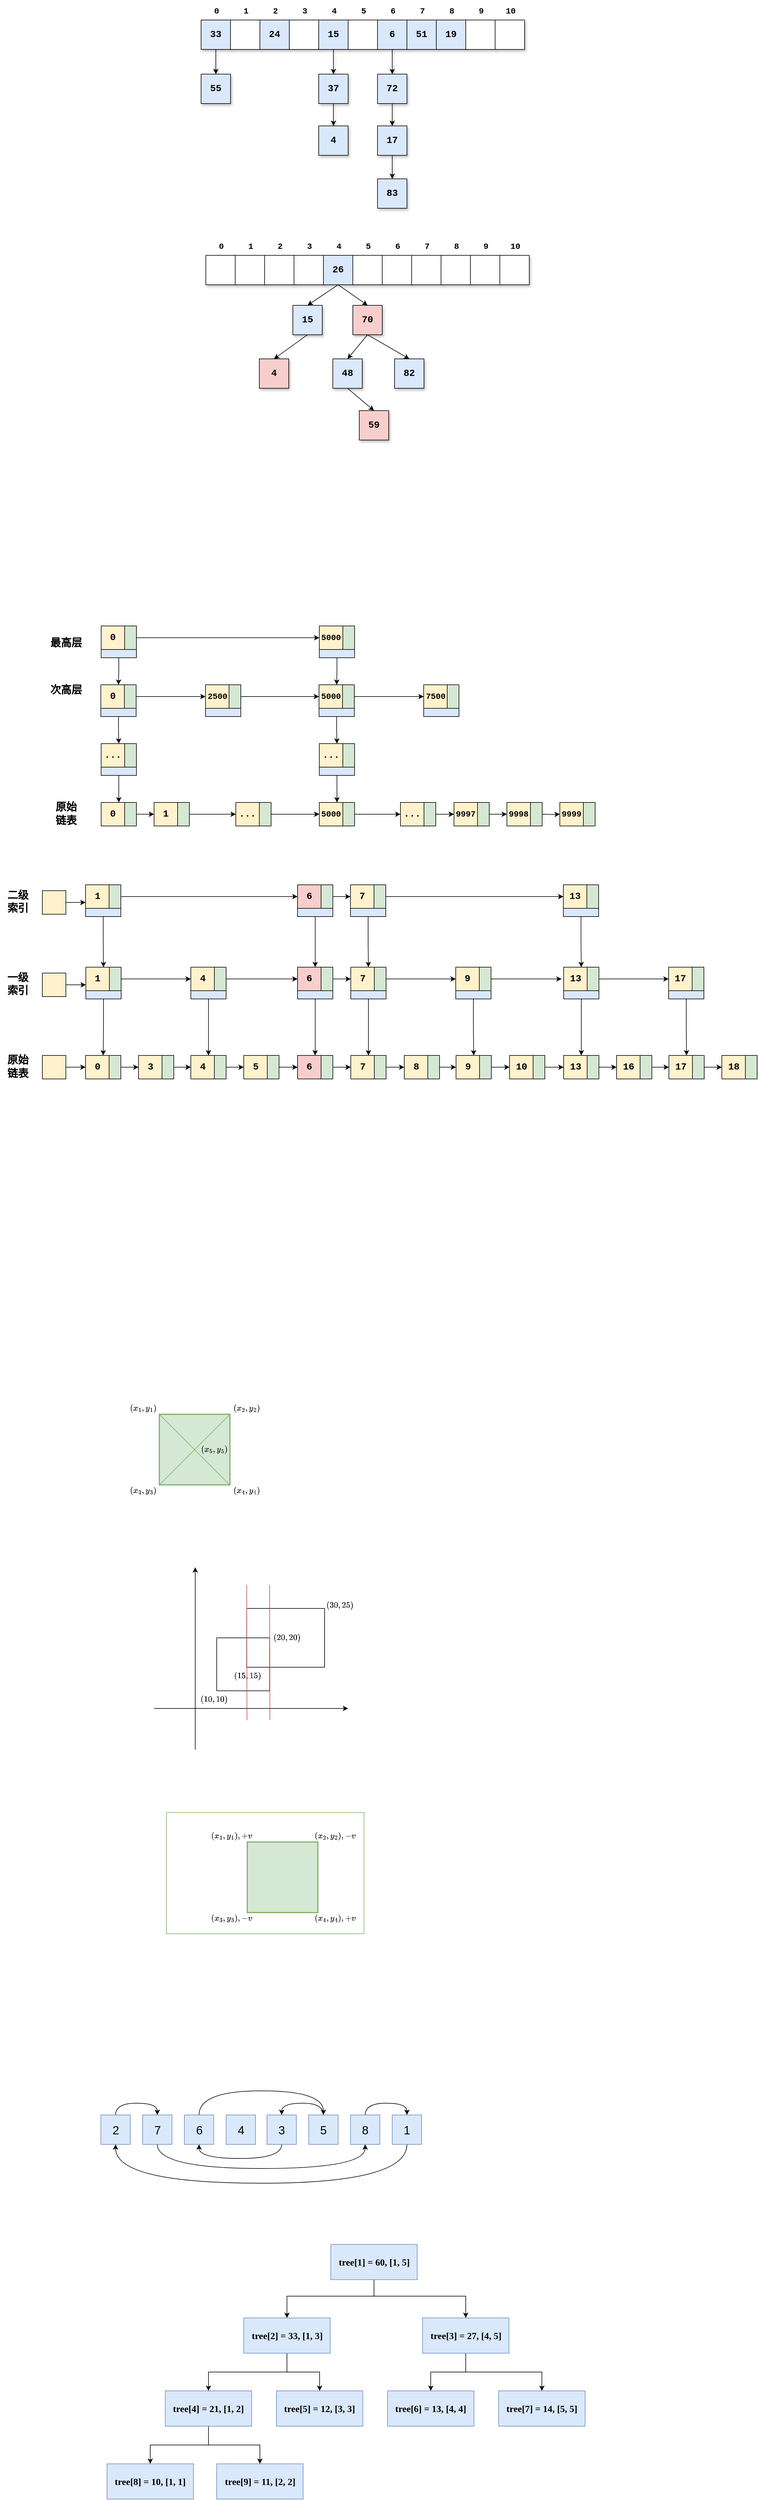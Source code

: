 <mxfile version="24.2.5" type="github">
  <diagram name="第 1 页" id="PIcPl-YuM69gcdUYitKa">
    <mxGraphModel dx="1377" dy="573" grid="0" gridSize="10" guides="1" tooltips="1" connect="1" arrows="1" fold="1" page="0" pageScale="1" pageWidth="827" pageHeight="1169" math="1" shadow="0">
      <root>
        <mxCell id="0" />
        <mxCell id="1" parent="0" />
        <mxCell id="yKvP1uJQGPELdhrVH2vJ-9" value="" style="rounded=0;whiteSpace=wrap;html=1;fillColor=none;strokeColor=#82b366;" parent="1" vertex="1">
          <mxGeometry x="-9" y="3247" width="336" height="206" as="geometry" />
        </mxCell>
        <mxCell id="yl53r5sbvG-WM-ywOR9t-28" style="edgeStyle=orthogonalEdgeStyle;rounded=0;orthogonalLoop=1;jettySize=auto;html=1;shadow=1;" parent="1" source="yl53r5sbvG-WM-ywOR9t-1" target="yl53r5sbvG-WM-ywOR9t-27" edge="1">
          <mxGeometry relative="1" as="geometry" />
        </mxCell>
        <mxCell id="yl53r5sbvG-WM-ywOR9t-1" value="&lt;b&gt;&lt;font style=&quot;font-size: 16px;&quot; face=&quot;Courier New&quot;&gt;33&lt;/font&gt;&lt;/b&gt;" style="rounded=0;whiteSpace=wrap;html=1;fillColor=#dae8fc;strokeColor=default;shadow=1;" parent="1" vertex="1">
          <mxGeometry x="50" y="200" width="50" height="50" as="geometry" />
        </mxCell>
        <mxCell id="yl53r5sbvG-WM-ywOR9t-2" value="" style="rounded=0;whiteSpace=wrap;html=1;shadow=1;strokeColor=default;" parent="1" vertex="1">
          <mxGeometry x="100" y="200" width="50" height="50" as="geometry" />
        </mxCell>
        <mxCell id="yl53r5sbvG-WM-ywOR9t-3" value="&lt;b&gt;&lt;font style=&quot;font-size: 16px;&quot; face=&quot;Courier New&quot;&gt;24&lt;/font&gt;&lt;/b&gt;" style="rounded=0;whiteSpace=wrap;html=1;fillColor=#dae8fc;strokeColor=default;shadow=1;" parent="1" vertex="1">
          <mxGeometry x="150" y="200" width="50" height="50" as="geometry" />
        </mxCell>
        <mxCell id="yl53r5sbvG-WM-ywOR9t-4" value="" style="rounded=0;whiteSpace=wrap;html=1;shadow=1;strokeColor=default;" parent="1" vertex="1">
          <mxGeometry x="200" y="200" width="50" height="50" as="geometry" />
        </mxCell>
        <mxCell id="yl53r5sbvG-WM-ywOR9t-30" style="edgeStyle=orthogonalEdgeStyle;rounded=0;orthogonalLoop=1;jettySize=auto;html=1;shadow=1;" parent="1" source="yl53r5sbvG-WM-ywOR9t-5" target="yl53r5sbvG-WM-ywOR9t-29" edge="1">
          <mxGeometry relative="1" as="geometry" />
        </mxCell>
        <mxCell id="yl53r5sbvG-WM-ywOR9t-5" value="&lt;b&gt;&lt;font style=&quot;font-size: 16px;&quot; face=&quot;Courier New&quot;&gt;15&lt;/font&gt;&lt;/b&gt;" style="rounded=0;whiteSpace=wrap;html=1;fillColor=#dae8fc;strokeColor=default;shadow=1;" parent="1" vertex="1">
          <mxGeometry x="250" y="200" width="50" height="50" as="geometry" />
        </mxCell>
        <mxCell id="yl53r5sbvG-WM-ywOR9t-13" value="&lt;b&gt;&lt;font style=&quot;font-size: 14px;&quot; face=&quot;Courier New&quot;&gt;0&lt;/font&gt;&lt;/b&gt;" style="text;html=1;align=center;verticalAlign=middle;resizable=0;points=[];autosize=1;strokeColor=none;fillColor=none;shadow=1;" parent="1" vertex="1">
          <mxGeometry x="61" y="170" width="30" height="30" as="geometry" />
        </mxCell>
        <mxCell id="yl53r5sbvG-WM-ywOR9t-14" value="&lt;b&gt;&lt;font style=&quot;font-size: 14px;&quot; face=&quot;Courier New&quot;&gt;1&lt;/font&gt;&lt;/b&gt;" style="text;html=1;align=center;verticalAlign=middle;resizable=0;points=[];autosize=1;strokeColor=none;fillColor=none;shadow=1;" parent="1" vertex="1">
          <mxGeometry x="111" y="170" width="30" height="30" as="geometry" />
        </mxCell>
        <mxCell id="yl53r5sbvG-WM-ywOR9t-15" value="&lt;b&gt;&lt;font style=&quot;font-size: 14px;&quot; face=&quot;Courier New&quot;&gt;2&lt;/font&gt;&lt;/b&gt;" style="text;html=1;align=center;verticalAlign=middle;resizable=0;points=[];autosize=1;strokeColor=none;fillColor=none;shadow=1;" parent="1" vertex="1">
          <mxGeometry x="161" y="170" width="30" height="30" as="geometry" />
        </mxCell>
        <mxCell id="yl53r5sbvG-WM-ywOR9t-16" value="&lt;b&gt;&lt;font style=&quot;font-size: 14px;&quot; face=&quot;Courier New&quot;&gt;3&lt;/font&gt;&lt;/b&gt;" style="text;html=1;align=center;verticalAlign=middle;resizable=0;points=[];autosize=1;strokeColor=none;fillColor=none;shadow=1;" parent="1" vertex="1">
          <mxGeometry x="211" y="170" width="30" height="30" as="geometry" />
        </mxCell>
        <mxCell id="yl53r5sbvG-WM-ywOR9t-17" value="&lt;b&gt;&lt;font style=&quot;font-size: 14px;&quot; face=&quot;Courier New&quot;&gt;4&lt;/font&gt;&lt;/b&gt;" style="text;html=1;align=center;verticalAlign=middle;resizable=0;points=[];autosize=1;strokeColor=none;fillColor=none;shadow=1;" parent="1" vertex="1">
          <mxGeometry x="261" y="170" width="30" height="30" as="geometry" />
        </mxCell>
        <mxCell id="yl53r5sbvG-WM-ywOR9t-18" value="&lt;b&gt;&lt;font style=&quot;font-size: 14px;&quot; face=&quot;Courier New&quot;&gt;5&lt;/font&gt;&lt;/b&gt;" style="text;html=1;align=center;verticalAlign=middle;resizable=0;points=[];autosize=1;strokeColor=none;fillColor=none;shadow=1;" parent="1" vertex="1">
          <mxGeometry x="311" y="170" width="30" height="30" as="geometry" />
        </mxCell>
        <mxCell id="yl53r5sbvG-WM-ywOR9t-19" value="&lt;b&gt;&lt;font style=&quot;font-size: 14px;&quot; face=&quot;Courier New&quot;&gt;6&lt;/font&gt;&lt;/b&gt;" style="text;html=1;align=center;verticalAlign=middle;resizable=0;points=[];autosize=1;strokeColor=none;fillColor=none;shadow=1;" parent="1" vertex="1">
          <mxGeometry x="361" y="170" width="30" height="30" as="geometry" />
        </mxCell>
        <mxCell id="yl53r5sbvG-WM-ywOR9t-20" value="&lt;b&gt;&lt;font style=&quot;font-size: 14px;&quot; face=&quot;Courier New&quot;&gt;7&lt;/font&gt;&lt;/b&gt;" style="text;html=1;align=center;verticalAlign=middle;resizable=0;points=[];autosize=1;strokeColor=none;fillColor=none;shadow=1;" parent="1" vertex="1">
          <mxGeometry x="411" y="170" width="30" height="30" as="geometry" />
        </mxCell>
        <mxCell id="yl53r5sbvG-WM-ywOR9t-21" value="&lt;font face=&quot;Courier New&quot;&gt;&lt;span style=&quot;font-size: 14px;&quot;&gt;&lt;b&gt;8&lt;/b&gt;&lt;/span&gt;&lt;/font&gt;" style="text;html=1;align=center;verticalAlign=middle;resizable=0;points=[];autosize=1;strokeColor=none;fillColor=none;shadow=1;" parent="1" vertex="1">
          <mxGeometry x="461" y="170" width="30" height="30" as="geometry" />
        </mxCell>
        <mxCell id="yl53r5sbvG-WM-ywOR9t-22" value="&lt;b&gt;&lt;font style=&quot;font-size: 14px;&quot; face=&quot;Courier New&quot;&gt;9&lt;/font&gt;&lt;/b&gt;" style="text;html=1;align=center;verticalAlign=middle;resizable=0;points=[];autosize=1;strokeColor=none;fillColor=none;shadow=1;" parent="1" vertex="1">
          <mxGeometry x="511" y="170" width="30" height="30" as="geometry" />
        </mxCell>
        <mxCell id="yl53r5sbvG-WM-ywOR9t-23" value="&lt;b&gt;&lt;font style=&quot;font-size: 14px;&quot; face=&quot;Courier New&quot;&gt;10&lt;/font&gt;&lt;/b&gt;" style="text;html=1;align=center;verticalAlign=middle;resizable=0;points=[];autosize=1;strokeColor=none;fillColor=none;shadow=1;" parent="1" vertex="1">
          <mxGeometry x="556" y="170" width="40" height="30" as="geometry" />
        </mxCell>
        <mxCell id="yl53r5sbvG-WM-ywOR9t-26" value="" style="rounded=0;whiteSpace=wrap;html=1;shadow=1;" parent="1" vertex="1">
          <mxGeometry x="300" y="200" width="50" height="50" as="geometry" />
        </mxCell>
        <mxCell id="yl53r5sbvG-WM-ywOR9t-35" value="" style="edgeStyle=orthogonalEdgeStyle;rounded=0;orthogonalLoop=1;jettySize=auto;html=1;shadow=1;" parent="1" source="yl53r5sbvG-WM-ywOR9t-7" target="yl53r5sbvG-WM-ywOR9t-34" edge="1">
          <mxGeometry relative="1" as="geometry" />
        </mxCell>
        <mxCell id="yl53r5sbvG-WM-ywOR9t-7" value="&lt;b&gt;&lt;font style=&quot;font-size: 16px;&quot; face=&quot;Courier New&quot;&gt;6&lt;/font&gt;&lt;/b&gt;" style="rounded=0;whiteSpace=wrap;html=1;fillColor=#dae8fc;strokeColor=default;shadow=1;" parent="1" vertex="1">
          <mxGeometry x="350" y="200" width="50" height="50" as="geometry" />
        </mxCell>
        <mxCell id="yl53r5sbvG-WM-ywOR9t-9" value="&lt;b&gt;&lt;font style=&quot;font-size: 16px;&quot; face=&quot;Courier New&quot;&gt;51&lt;/font&gt;&lt;/b&gt;" style="rounded=0;whiteSpace=wrap;html=1;fillColor=#dae8fc;strokeColor=default;shadow=1;" parent="1" vertex="1">
          <mxGeometry x="400" y="200" width="50" height="50" as="geometry" />
        </mxCell>
        <mxCell id="yl53r5sbvG-WM-ywOR9t-10" value="&lt;b&gt;&lt;font style=&quot;font-size: 16px;&quot; face=&quot;Courier New&quot;&gt;19&lt;/font&gt;&lt;/b&gt;" style="rounded=0;whiteSpace=wrap;html=1;fillColor=#dae8fc;strokeColor=default;shadow=1;" parent="1" vertex="1">
          <mxGeometry x="450" y="200" width="50" height="50" as="geometry" />
        </mxCell>
        <mxCell id="yl53r5sbvG-WM-ywOR9t-11" value="" style="rounded=0;whiteSpace=wrap;html=1;shadow=1;strokeColor=default;" parent="1" vertex="1">
          <mxGeometry x="500" y="200" width="50" height="50" as="geometry" />
        </mxCell>
        <mxCell id="yl53r5sbvG-WM-ywOR9t-8" value="" style="rounded=0;whiteSpace=wrap;html=1;shadow=1;strokeColor=default;" parent="1" vertex="1">
          <mxGeometry x="550" y="200" width="50" height="50" as="geometry" />
        </mxCell>
        <mxCell id="yl53r5sbvG-WM-ywOR9t-27" value="&lt;b&gt;&lt;font style=&quot;font-size: 16px;&quot; face=&quot;Courier New&quot;&gt;55&lt;/font&gt;&lt;/b&gt;" style="rounded=0;whiteSpace=wrap;html=1;fillColor=#dae8fc;strokeColor=default;shadow=1;" parent="1" vertex="1">
          <mxGeometry x="50" y="292" width="50" height="50" as="geometry" />
        </mxCell>
        <mxCell id="yl53r5sbvG-WM-ywOR9t-33" value="" style="edgeStyle=orthogonalEdgeStyle;rounded=0;orthogonalLoop=1;jettySize=auto;html=1;shadow=1;" parent="1" source="yl53r5sbvG-WM-ywOR9t-29" target="yl53r5sbvG-WM-ywOR9t-32" edge="1">
          <mxGeometry relative="1" as="geometry" />
        </mxCell>
        <mxCell id="yl53r5sbvG-WM-ywOR9t-29" value="&lt;b&gt;&lt;font style=&quot;font-size: 16px;&quot; face=&quot;Courier New&quot;&gt;37&lt;/font&gt;&lt;/b&gt;" style="rounded=0;whiteSpace=wrap;html=1;fillColor=#dae8fc;strokeColor=default;shadow=1;" parent="1" vertex="1">
          <mxGeometry x="250" y="292" width="50" height="50" as="geometry" />
        </mxCell>
        <mxCell id="yl53r5sbvG-WM-ywOR9t-32" value="&lt;b&gt;&lt;font style=&quot;font-size: 16px;&quot; face=&quot;Courier New&quot;&gt;4&lt;/font&gt;&lt;/b&gt;" style="rounded=0;whiteSpace=wrap;html=1;fillColor=#dae8fc;strokeColor=default;shadow=1;" parent="1" vertex="1">
          <mxGeometry x="250" y="380" width="50" height="50" as="geometry" />
        </mxCell>
        <mxCell id="yl53r5sbvG-WM-ywOR9t-37" value="" style="edgeStyle=orthogonalEdgeStyle;rounded=0;orthogonalLoop=1;jettySize=auto;html=1;shadow=1;" parent="1" source="yl53r5sbvG-WM-ywOR9t-34" target="yl53r5sbvG-WM-ywOR9t-36" edge="1">
          <mxGeometry relative="1" as="geometry" />
        </mxCell>
        <mxCell id="yl53r5sbvG-WM-ywOR9t-34" value="&lt;b&gt;&lt;font style=&quot;font-size: 16px;&quot; face=&quot;Courier New&quot;&gt;72&lt;/font&gt;&lt;/b&gt;" style="rounded=0;whiteSpace=wrap;html=1;fillColor=#dae8fc;strokeColor=default;shadow=1;" parent="1" vertex="1">
          <mxGeometry x="350" y="292" width="50" height="50" as="geometry" />
        </mxCell>
        <mxCell id="yl53r5sbvG-WM-ywOR9t-39" value="" style="edgeStyle=orthogonalEdgeStyle;rounded=0;orthogonalLoop=1;jettySize=auto;html=1;shadow=1;" parent="1" source="yl53r5sbvG-WM-ywOR9t-36" target="yl53r5sbvG-WM-ywOR9t-38" edge="1">
          <mxGeometry relative="1" as="geometry" />
        </mxCell>
        <mxCell id="yl53r5sbvG-WM-ywOR9t-36" value="&lt;b&gt;&lt;font style=&quot;font-size: 16px;&quot; face=&quot;Courier New&quot;&gt;17&lt;/font&gt;&lt;/b&gt;" style="rounded=0;whiteSpace=wrap;html=1;fillColor=#dae8fc;strokeColor=default;shadow=1;" parent="1" vertex="1">
          <mxGeometry x="350" y="380" width="50" height="50" as="geometry" />
        </mxCell>
        <mxCell id="yl53r5sbvG-WM-ywOR9t-38" value="&lt;b&gt;&lt;font style=&quot;font-size: 16px;&quot; face=&quot;Courier New&quot;&gt;83&lt;/font&gt;&lt;/b&gt;" style="rounded=0;whiteSpace=wrap;html=1;fillColor=#dae8fc;strokeColor=default;shadow=1;" parent="1" vertex="1">
          <mxGeometry x="350" y="470" width="50" height="50" as="geometry" />
        </mxCell>
        <mxCell id="yl53r5sbvG-WM-ywOR9t-41" value="" style="rounded=0;whiteSpace=wrap;html=1;shadow=1;" parent="1" vertex="1">
          <mxGeometry x="58" y="600" width="50" height="50" as="geometry" />
        </mxCell>
        <mxCell id="yl53r5sbvG-WM-ywOR9t-42" value="" style="rounded=0;whiteSpace=wrap;html=1;shadow=1;strokeColor=default;" parent="1" vertex="1">
          <mxGeometry x="108" y="600" width="50" height="50" as="geometry" />
        </mxCell>
        <mxCell id="yl53r5sbvG-WM-ywOR9t-43" value="" style="rounded=0;whiteSpace=wrap;html=1;shadow=1;" parent="1" vertex="1">
          <mxGeometry x="158" y="600" width="50" height="50" as="geometry" />
        </mxCell>
        <mxCell id="yl53r5sbvG-WM-ywOR9t-44" value="" style="rounded=0;whiteSpace=wrap;html=1;shadow=1;strokeColor=default;" parent="1" vertex="1">
          <mxGeometry x="208" y="600" width="50" height="50" as="geometry" />
        </mxCell>
        <mxCell id="yl53r5sbvG-WM-ywOR9t-75" value="" style="rounded=0;orthogonalLoop=1;jettySize=auto;html=1;exitX=0.5;exitY=1;exitDx=0;exitDy=0;entryX=0.5;entryY=0;entryDx=0;entryDy=0;" parent="1" source="yl53r5sbvG-WM-ywOR9t-46" target="yl53r5sbvG-WM-ywOR9t-74" edge="1">
          <mxGeometry relative="1" as="geometry" />
        </mxCell>
        <mxCell id="yl53r5sbvG-WM-ywOR9t-89" style="rounded=0;orthogonalLoop=1;jettySize=auto;html=1;entryX=0.5;entryY=0;entryDx=0;entryDy=0;exitX=0.5;exitY=1;exitDx=0;exitDy=0;" parent="1" source="yl53r5sbvG-WM-ywOR9t-46" target="yl53r5sbvG-WM-ywOR9t-80" edge="1">
          <mxGeometry relative="1" as="geometry" />
        </mxCell>
        <mxCell id="yl53r5sbvG-WM-ywOR9t-46" value="&lt;b&gt;&lt;font style=&quot;font-size: 16px;&quot; face=&quot;Courier New&quot;&gt;26&lt;/font&gt;&lt;/b&gt;" style="rounded=0;whiteSpace=wrap;html=1;fillColor=#dae8fc;strokeColor=default;shadow=1;" parent="1" vertex="1">
          <mxGeometry x="258" y="600" width="50" height="50" as="geometry" />
        </mxCell>
        <mxCell id="yl53r5sbvG-WM-ywOR9t-47" value="&lt;b&gt;&lt;font style=&quot;font-size: 14px;&quot; face=&quot;Courier New&quot;&gt;0&lt;/font&gt;&lt;/b&gt;" style="text;html=1;align=center;verticalAlign=middle;resizable=0;points=[];autosize=1;strokeColor=none;fillColor=none;shadow=1;" parent="1" vertex="1">
          <mxGeometry x="69" y="570" width="30" height="30" as="geometry" />
        </mxCell>
        <mxCell id="yl53r5sbvG-WM-ywOR9t-48" value="&lt;b&gt;&lt;font style=&quot;font-size: 14px;&quot; face=&quot;Courier New&quot;&gt;1&lt;/font&gt;&lt;/b&gt;" style="text;html=1;align=center;verticalAlign=middle;resizable=0;points=[];autosize=1;strokeColor=none;fillColor=none;shadow=1;" parent="1" vertex="1">
          <mxGeometry x="119" y="570" width="30" height="30" as="geometry" />
        </mxCell>
        <mxCell id="yl53r5sbvG-WM-ywOR9t-49" value="&lt;b&gt;&lt;font style=&quot;font-size: 14px;&quot; face=&quot;Courier New&quot;&gt;2&lt;/font&gt;&lt;/b&gt;" style="text;html=1;align=center;verticalAlign=middle;resizable=0;points=[];autosize=1;strokeColor=none;fillColor=none;shadow=1;" parent="1" vertex="1">
          <mxGeometry x="169" y="570" width="30" height="30" as="geometry" />
        </mxCell>
        <mxCell id="yl53r5sbvG-WM-ywOR9t-50" value="&lt;b&gt;&lt;font style=&quot;font-size: 14px;&quot; face=&quot;Courier New&quot;&gt;3&lt;/font&gt;&lt;/b&gt;" style="text;html=1;align=center;verticalAlign=middle;resizable=0;points=[];autosize=1;strokeColor=none;fillColor=none;shadow=1;" parent="1" vertex="1">
          <mxGeometry x="219" y="570" width="30" height="30" as="geometry" />
        </mxCell>
        <mxCell id="yl53r5sbvG-WM-ywOR9t-51" value="&lt;b&gt;&lt;font style=&quot;font-size: 14px;&quot; face=&quot;Courier New&quot;&gt;4&lt;/font&gt;&lt;/b&gt;" style="text;html=1;align=center;verticalAlign=middle;resizable=0;points=[];autosize=1;strokeColor=none;fillColor=none;shadow=1;" parent="1" vertex="1">
          <mxGeometry x="269" y="570" width="30" height="30" as="geometry" />
        </mxCell>
        <mxCell id="yl53r5sbvG-WM-ywOR9t-52" value="&lt;b&gt;&lt;font style=&quot;font-size: 14px;&quot; face=&quot;Courier New&quot;&gt;5&lt;/font&gt;&lt;/b&gt;" style="text;html=1;align=center;verticalAlign=middle;resizable=0;points=[];autosize=1;strokeColor=none;fillColor=none;shadow=1;" parent="1" vertex="1">
          <mxGeometry x="319" y="570" width="30" height="30" as="geometry" />
        </mxCell>
        <mxCell id="yl53r5sbvG-WM-ywOR9t-53" value="&lt;b&gt;&lt;font style=&quot;font-size: 14px;&quot; face=&quot;Courier New&quot;&gt;6&lt;/font&gt;&lt;/b&gt;" style="text;html=1;align=center;verticalAlign=middle;resizable=0;points=[];autosize=1;strokeColor=none;fillColor=none;shadow=1;" parent="1" vertex="1">
          <mxGeometry x="369" y="570" width="30" height="30" as="geometry" />
        </mxCell>
        <mxCell id="yl53r5sbvG-WM-ywOR9t-54" value="&lt;b&gt;&lt;font style=&quot;font-size: 14px;&quot; face=&quot;Courier New&quot;&gt;7&lt;/font&gt;&lt;/b&gt;" style="text;html=1;align=center;verticalAlign=middle;resizable=0;points=[];autosize=1;strokeColor=none;fillColor=none;shadow=1;" parent="1" vertex="1">
          <mxGeometry x="419" y="570" width="30" height="30" as="geometry" />
        </mxCell>
        <mxCell id="yl53r5sbvG-WM-ywOR9t-55" value="&lt;font face=&quot;Courier New&quot;&gt;&lt;span style=&quot;font-size: 14px;&quot;&gt;&lt;b&gt;8&lt;/b&gt;&lt;/span&gt;&lt;/font&gt;" style="text;html=1;align=center;verticalAlign=middle;resizable=0;points=[];autosize=1;strokeColor=none;fillColor=none;shadow=1;" parent="1" vertex="1">
          <mxGeometry x="469" y="570" width="30" height="30" as="geometry" />
        </mxCell>
        <mxCell id="yl53r5sbvG-WM-ywOR9t-56" value="&lt;b&gt;&lt;font style=&quot;font-size: 14px;&quot; face=&quot;Courier New&quot;&gt;9&lt;/font&gt;&lt;/b&gt;" style="text;html=1;align=center;verticalAlign=middle;resizable=0;points=[];autosize=1;strokeColor=none;fillColor=none;shadow=1;" parent="1" vertex="1">
          <mxGeometry x="519" y="570" width="30" height="30" as="geometry" />
        </mxCell>
        <mxCell id="yl53r5sbvG-WM-ywOR9t-57" value="&lt;b&gt;&lt;font style=&quot;font-size: 14px;&quot; face=&quot;Courier New&quot;&gt;10&lt;/font&gt;&lt;/b&gt;" style="text;html=1;align=center;verticalAlign=middle;resizable=0;points=[];autosize=1;strokeColor=none;fillColor=none;shadow=1;" parent="1" vertex="1">
          <mxGeometry x="564" y="570" width="40" height="30" as="geometry" />
        </mxCell>
        <mxCell id="yl53r5sbvG-WM-ywOR9t-58" value="" style="rounded=0;whiteSpace=wrap;html=1;shadow=1;" parent="1" vertex="1">
          <mxGeometry x="308" y="600" width="50" height="50" as="geometry" />
        </mxCell>
        <mxCell id="yl53r5sbvG-WM-ywOR9t-60" value="" style="rounded=0;whiteSpace=wrap;html=1;shadow=1;" parent="1" vertex="1">
          <mxGeometry x="358" y="600" width="50" height="50" as="geometry" />
        </mxCell>
        <mxCell id="yl53r5sbvG-WM-ywOR9t-61" value="" style="rounded=0;whiteSpace=wrap;html=1;shadow=1;" parent="1" vertex="1">
          <mxGeometry x="408" y="600" width="50" height="50" as="geometry" />
        </mxCell>
        <mxCell id="yl53r5sbvG-WM-ywOR9t-62" value="" style="rounded=0;whiteSpace=wrap;html=1;shadow=1;" parent="1" vertex="1">
          <mxGeometry x="458" y="600" width="50" height="50" as="geometry" />
        </mxCell>
        <mxCell id="yl53r5sbvG-WM-ywOR9t-63" value="" style="rounded=0;whiteSpace=wrap;html=1;shadow=1;strokeColor=default;" parent="1" vertex="1">
          <mxGeometry x="508" y="600" width="50" height="50" as="geometry" />
        </mxCell>
        <mxCell id="yl53r5sbvG-WM-ywOR9t-64" value="" style="rounded=0;whiteSpace=wrap;html=1;shadow=1;strokeColor=default;" parent="1" vertex="1">
          <mxGeometry x="558" y="600" width="50" height="50" as="geometry" />
        </mxCell>
        <mxCell id="yl53r5sbvG-WM-ywOR9t-90" style="rounded=0;orthogonalLoop=1;jettySize=auto;html=1;exitX=0.5;exitY=1;exitDx=0;exitDy=0;entryX=0.5;entryY=0;entryDx=0;entryDy=0;" parent="1" source="yl53r5sbvG-WM-ywOR9t-74" target="yl53r5sbvG-WM-ywOR9t-78" edge="1">
          <mxGeometry relative="1" as="geometry" />
        </mxCell>
        <mxCell id="yl53r5sbvG-WM-ywOR9t-74" value="&lt;b&gt;&lt;font style=&quot;font-size: 16px;&quot; face=&quot;Courier New&quot;&gt;15&lt;/font&gt;&lt;/b&gt;" style="rounded=0;whiteSpace=wrap;html=1;fillColor=#dae8fc;strokeColor=default;shadow=1;" parent="1" vertex="1">
          <mxGeometry x="206" y="685" width="50" height="50" as="geometry" />
        </mxCell>
        <mxCell id="yl53r5sbvG-WM-ywOR9t-93" style="rounded=0;orthogonalLoop=1;jettySize=auto;html=1;exitX=0.5;exitY=1;exitDx=0;exitDy=0;entryX=0.5;entryY=0;entryDx=0;entryDy=0;" parent="1" source="yl53r5sbvG-WM-ywOR9t-76" target="yl53r5sbvG-WM-ywOR9t-84" edge="1">
          <mxGeometry relative="1" as="geometry" />
        </mxCell>
        <mxCell id="yl53r5sbvG-WM-ywOR9t-76" value="&lt;b&gt;&lt;font style=&quot;font-size: 16px;&quot; face=&quot;Courier New&quot;&gt;48&lt;/font&gt;&lt;/b&gt;" style="rounded=0;whiteSpace=wrap;html=1;fillColor=#dae8fc;strokeColor=default;shadow=1;" parent="1" vertex="1">
          <mxGeometry x="274" y="776" width="50" height="50" as="geometry" />
        </mxCell>
        <mxCell id="yl53r5sbvG-WM-ywOR9t-78" value="&lt;b&gt;&lt;font style=&quot;font-size: 16px;&quot; face=&quot;Courier New&quot;&gt;4&lt;/font&gt;&lt;/b&gt;" style="rounded=0;whiteSpace=wrap;html=1;fillColor=#f8cecc;strokeColor=default;shadow=1;" parent="1" vertex="1">
          <mxGeometry x="149" y="776" width="50" height="50" as="geometry" />
        </mxCell>
        <mxCell id="yl53r5sbvG-WM-ywOR9t-91" style="rounded=0;orthogonalLoop=1;jettySize=auto;html=1;exitX=0.5;exitY=1;exitDx=0;exitDy=0;entryX=0.5;entryY=0;entryDx=0;entryDy=0;" parent="1" source="yl53r5sbvG-WM-ywOR9t-80" target="yl53r5sbvG-WM-ywOR9t-76" edge="1">
          <mxGeometry relative="1" as="geometry" />
        </mxCell>
        <mxCell id="yl53r5sbvG-WM-ywOR9t-92" style="rounded=0;orthogonalLoop=1;jettySize=auto;html=1;exitX=0.5;exitY=1;exitDx=0;exitDy=0;entryX=0.5;entryY=0;entryDx=0;entryDy=0;" parent="1" source="yl53r5sbvG-WM-ywOR9t-80" target="yl53r5sbvG-WM-ywOR9t-82" edge="1">
          <mxGeometry relative="1" as="geometry" />
        </mxCell>
        <mxCell id="yl53r5sbvG-WM-ywOR9t-80" value="&lt;b&gt;&lt;font style=&quot;font-size: 16px;&quot; face=&quot;Courier New&quot;&gt;70&lt;/font&gt;&lt;/b&gt;" style="rounded=0;whiteSpace=wrap;html=1;fillColor=#f8cecc;strokeColor=default;shadow=1;" parent="1" vertex="1">
          <mxGeometry x="308" y="685" width="50" height="50" as="geometry" />
        </mxCell>
        <mxCell id="yl53r5sbvG-WM-ywOR9t-82" value="&lt;b&gt;&lt;font style=&quot;font-size: 16px;&quot; face=&quot;Courier New&quot;&gt;82&lt;/font&gt;&lt;/b&gt;" style="rounded=0;whiteSpace=wrap;html=1;fillColor=#dae8fc;strokeColor=default;shadow=1;" parent="1" vertex="1">
          <mxGeometry x="379" y="776" width="50" height="50" as="geometry" />
        </mxCell>
        <mxCell id="yl53r5sbvG-WM-ywOR9t-84" value="&lt;b&gt;&lt;font style=&quot;font-size: 16px;&quot; face=&quot;Courier New&quot;&gt;59&lt;/font&gt;&lt;/b&gt;" style="rounded=0;whiteSpace=wrap;html=1;fillColor=#f8cecc;strokeColor=default;shadow=1;" parent="1" vertex="1">
          <mxGeometry x="319" y="864" width="50" height="50" as="geometry" />
        </mxCell>
        <mxCell id="ZRg41fgghS5HYx4f0ylm-1" value="&lt;b&gt;&lt;font style=&quot;font-size: 16px;&quot; face=&quot;Courier New&quot;&gt;0&lt;/font&gt;&lt;/b&gt;" style="rounded=0;whiteSpace=wrap;html=1;fillColor=#fff2cc;strokeColor=default;" parent="1" vertex="1">
          <mxGeometry x="-120" y="1530" width="40" height="40" as="geometry" />
        </mxCell>
        <mxCell id="ZRg41fgghS5HYx4f0ylm-6" style="edgeStyle=orthogonalEdgeStyle;rounded=0;orthogonalLoop=1;jettySize=auto;html=1;" parent="1" source="ZRg41fgghS5HYx4f0ylm-2" target="ZRg41fgghS5HYx4f0ylm-4" edge="1">
          <mxGeometry relative="1" as="geometry" />
        </mxCell>
        <mxCell id="ZRg41fgghS5HYx4f0ylm-2" value="" style="rounded=0;whiteSpace=wrap;html=1;fillColor=#d5e8d4;strokeColor=default;" parent="1" vertex="1">
          <mxGeometry x="-80" y="1530" width="20" height="40" as="geometry" />
        </mxCell>
        <mxCell id="ZRg41fgghS5HYx4f0ylm-3" value="&lt;b style=&quot;font-size: 18px;&quot;&gt;&lt;font style=&quot;font-size: 18px;&quot; face=&quot;Courier New&quot;&gt;原始&lt;br&gt;链表&lt;/font&gt;&lt;/b&gt;" style="text;html=1;align=center;verticalAlign=middle;resizable=0;points=[];autosize=1;strokeColor=none;fillColor=none;" parent="1" vertex="1">
          <mxGeometry x="-210" y="1520" width="60" height="60" as="geometry" />
        </mxCell>
        <mxCell id="ZRg41fgghS5HYx4f0ylm-4" value="&lt;b&gt;&lt;font style=&quot;font-size: 16px;&quot; face=&quot;Courier New&quot;&gt;1&lt;/font&gt;&lt;/b&gt;" style="rounded=0;whiteSpace=wrap;html=1;fillColor=#fff2cc;strokeColor=default;" parent="1" vertex="1">
          <mxGeometry x="-30" y="1530" width="40" height="40" as="geometry" />
        </mxCell>
        <mxCell id="ZRg41fgghS5HYx4f0ylm-15" style="edgeStyle=orthogonalEdgeStyle;rounded=0;orthogonalLoop=1;jettySize=auto;html=1;exitX=1;exitY=0.5;exitDx=0;exitDy=0;" parent="1" source="ZRg41fgghS5HYx4f0ylm-5" target="ZRg41fgghS5HYx4f0ylm-13" edge="1">
          <mxGeometry relative="1" as="geometry">
            <mxPoint x="50" y="1550" as="targetPoint" />
          </mxGeometry>
        </mxCell>
        <mxCell id="ZRg41fgghS5HYx4f0ylm-5" value="" style="rounded=0;whiteSpace=wrap;html=1;fillColor=#d5e8d4;strokeColor=default;" parent="1" vertex="1">
          <mxGeometry x="10" y="1530" width="20" height="40" as="geometry" />
        </mxCell>
        <mxCell id="ZRg41fgghS5HYx4f0ylm-7" value="&lt;b&gt;&lt;font style=&quot;font-size: 14px;&quot; face=&quot;Courier New&quot;&gt;5000&lt;/font&gt;&lt;/b&gt;" style="rounded=0;whiteSpace=wrap;html=1;fillColor=#fff2cc;strokeColor=default;" parent="1" vertex="1">
          <mxGeometry x="251" y="1530" width="40" height="40" as="geometry" />
        </mxCell>
        <mxCell id="ZRg41fgghS5HYx4f0ylm-8" style="edgeStyle=orthogonalEdgeStyle;rounded=0;orthogonalLoop=1;jettySize=auto;html=1;" parent="1" source="ZRg41fgghS5HYx4f0ylm-9" target="ZRg41fgghS5HYx4f0ylm-10" edge="1">
          <mxGeometry relative="1" as="geometry" />
        </mxCell>
        <mxCell id="ZRg41fgghS5HYx4f0ylm-9" value="" style="rounded=0;whiteSpace=wrap;html=1;fillColor=#d5e8d4;strokeColor=default;" parent="1" vertex="1">
          <mxGeometry x="291" y="1530" width="20" height="40" as="geometry" />
        </mxCell>
        <mxCell id="ZRg41fgghS5HYx4f0ylm-10" value="&lt;b&gt;&lt;font style=&quot;font-size: 16px;&quot; face=&quot;Courier New&quot;&gt;...&lt;/font&gt;&lt;/b&gt;" style="rounded=0;whiteSpace=wrap;html=1;fillColor=#fff2cc;strokeColor=default;" parent="1" vertex="1">
          <mxGeometry x="389" y="1530" width="40" height="40" as="geometry" />
        </mxCell>
        <mxCell id="ZRg41fgghS5HYx4f0ylm-22" style="edgeStyle=orthogonalEdgeStyle;rounded=0;orthogonalLoop=1;jettySize=auto;html=1;" parent="1" source="ZRg41fgghS5HYx4f0ylm-11" target="ZRg41fgghS5HYx4f0ylm-17" edge="1">
          <mxGeometry relative="1" as="geometry" />
        </mxCell>
        <mxCell id="ZRg41fgghS5HYx4f0ylm-11" value="" style="rounded=0;whiteSpace=wrap;html=1;fillColor=#d5e8d4;strokeColor=default;" parent="1" vertex="1">
          <mxGeometry x="429" y="1530" width="20" height="40" as="geometry" />
        </mxCell>
        <mxCell id="ZRg41fgghS5HYx4f0ylm-13" value="&lt;b&gt;&lt;font style=&quot;font-size: 16px;&quot; face=&quot;Courier New&quot;&gt;...&lt;/font&gt;&lt;/b&gt;" style="rounded=0;whiteSpace=wrap;html=1;fillColor=#fff2cc;strokeColor=default;" parent="1" vertex="1">
          <mxGeometry x="109" y="1530" width="40" height="40" as="geometry" />
        </mxCell>
        <mxCell id="ZRg41fgghS5HYx4f0ylm-16" style="edgeStyle=orthogonalEdgeStyle;rounded=0;orthogonalLoop=1;jettySize=auto;html=1;" parent="1" source="ZRg41fgghS5HYx4f0ylm-14" target="ZRg41fgghS5HYx4f0ylm-7" edge="1">
          <mxGeometry relative="1" as="geometry">
            <mxPoint x="190" y="1550" as="targetPoint" />
          </mxGeometry>
        </mxCell>
        <mxCell id="ZRg41fgghS5HYx4f0ylm-14" value="" style="rounded=0;whiteSpace=wrap;html=1;fillColor=#d5e8d4;strokeColor=default;" parent="1" vertex="1">
          <mxGeometry x="149" y="1530" width="20" height="40" as="geometry" />
        </mxCell>
        <mxCell id="ZRg41fgghS5HYx4f0ylm-17" value="&lt;b&gt;&lt;font style=&quot;font-size: 14px;&quot; face=&quot;Courier New&quot;&gt;9997&lt;/font&gt;&lt;/b&gt;" style="rounded=0;whiteSpace=wrap;html=1;fillColor=#fff2cc;strokeColor=default;" parent="1" vertex="1">
          <mxGeometry x="480" y="1530" width="40" height="40" as="geometry" />
        </mxCell>
        <mxCell id="ZRg41fgghS5HYx4f0ylm-18" style="edgeStyle=orthogonalEdgeStyle;rounded=0;orthogonalLoop=1;jettySize=auto;html=1;" parent="1" source="ZRg41fgghS5HYx4f0ylm-19" target="ZRg41fgghS5HYx4f0ylm-20" edge="1">
          <mxGeometry relative="1" as="geometry" />
        </mxCell>
        <mxCell id="ZRg41fgghS5HYx4f0ylm-19" value="" style="rounded=0;whiteSpace=wrap;html=1;fillColor=#d5e8d4;strokeColor=default;" parent="1" vertex="1">
          <mxGeometry x="520" y="1530" width="20" height="40" as="geometry" />
        </mxCell>
        <mxCell id="ZRg41fgghS5HYx4f0ylm-20" value="&lt;font size=&quot;1&quot; face=&quot;Courier New&quot;&gt;&lt;b style=&quot;font-size: 14px;&quot;&gt;9998&lt;/b&gt;&lt;/font&gt;" style="rounded=0;whiteSpace=wrap;html=1;fillColor=#fff2cc;strokeColor=default;" parent="1" vertex="1">
          <mxGeometry x="570" y="1530" width="40" height="40" as="geometry" />
        </mxCell>
        <mxCell id="ZRg41fgghS5HYx4f0ylm-21" value="" style="rounded=0;whiteSpace=wrap;html=1;fillColor=#d5e8d4;strokeColor=default;" parent="1" vertex="1">
          <mxGeometry x="610" y="1530" width="20" height="40" as="geometry" />
        </mxCell>
        <mxCell id="ZRg41fgghS5HYx4f0ylm-23" style="edgeStyle=orthogonalEdgeStyle;rounded=0;orthogonalLoop=1;jettySize=auto;html=1;" parent="1" target="ZRg41fgghS5HYx4f0ylm-24" edge="1">
          <mxGeometry relative="1" as="geometry">
            <mxPoint x="630" y="1550" as="sourcePoint" />
          </mxGeometry>
        </mxCell>
        <mxCell id="ZRg41fgghS5HYx4f0ylm-24" value="&lt;b&gt;&lt;font style=&quot;font-size: 14px;&quot; face=&quot;Courier New&quot;&gt;9999&lt;/font&gt;&lt;/b&gt;" style="rounded=0;whiteSpace=wrap;html=1;fillColor=#fff2cc;strokeColor=default;" parent="1" vertex="1">
          <mxGeometry x="660" y="1530" width="40" height="40" as="geometry" />
        </mxCell>
        <mxCell id="ZRg41fgghS5HYx4f0ylm-25" value="" style="rounded=0;whiteSpace=wrap;html=1;fillColor=#d5e8d4;strokeColor=default;" parent="1" vertex="1">
          <mxGeometry x="700" y="1530" width="20" height="40" as="geometry" />
        </mxCell>
        <mxCell id="ZRg41fgghS5HYx4f0ylm-26" value="&lt;b&gt;&lt;font style=&quot;font-size: 16px;&quot; face=&quot;Courier New&quot;&gt;0&lt;/font&gt;&lt;/b&gt;" style="rounded=0;whiteSpace=wrap;html=1;fillColor=#fff2cc;strokeColor=default;" parent="1" vertex="1">
          <mxGeometry x="-120" y="1230" width="40" height="40" as="geometry" />
        </mxCell>
        <mxCell id="ZRg41fgghS5HYx4f0ylm-32" style="edgeStyle=orthogonalEdgeStyle;rounded=0;orthogonalLoop=1;jettySize=auto;html=1;" parent="1" source="ZRg41fgghS5HYx4f0ylm-27" target="ZRg41fgghS5HYx4f0ylm-29" edge="1">
          <mxGeometry relative="1" as="geometry" />
        </mxCell>
        <mxCell id="ZRg41fgghS5HYx4f0ylm-27" value="" style="rounded=0;whiteSpace=wrap;html=1;fillColor=#d5e8d4;strokeColor=default;" parent="1" vertex="1">
          <mxGeometry x="-80" y="1230" width="20" height="40" as="geometry" />
        </mxCell>
        <mxCell id="ZRg41fgghS5HYx4f0ylm-37" style="edgeStyle=orthogonalEdgeStyle;rounded=0;orthogonalLoop=1;jettySize=auto;html=1;entryX=0.75;entryY=0;entryDx=0;entryDy=0;" parent="1" source="ZRg41fgghS5HYx4f0ylm-28" target="ZRg41fgghS5HYx4f0ylm-34" edge="1">
          <mxGeometry relative="1" as="geometry" />
        </mxCell>
        <mxCell id="ZRg41fgghS5HYx4f0ylm-28" value="" style="rounded=0;whiteSpace=wrap;html=1;fillColor=#dae8fc;strokeColor=default;" parent="1" vertex="1">
          <mxGeometry x="-120" y="1270" width="60" height="14" as="geometry" />
        </mxCell>
        <mxCell id="ZRg41fgghS5HYx4f0ylm-29" value="&lt;b&gt;&lt;font style=&quot;font-size: 14px;&quot; face=&quot;Courier New&quot;&gt;5000&lt;/font&gt;&lt;/b&gt;" style="rounded=0;whiteSpace=wrap;html=1;fillColor=#fff2cc;strokeColor=default;" parent="1" vertex="1">
          <mxGeometry x="251" y="1230" width="40" height="40" as="geometry" />
        </mxCell>
        <mxCell id="ZRg41fgghS5HYx4f0ylm-30" value="" style="rounded=0;whiteSpace=wrap;html=1;fillColor=#d5e8d4;strokeColor=default;" parent="1" vertex="1">
          <mxGeometry x="291" y="1230" width="20" height="40" as="geometry" />
        </mxCell>
        <mxCell id="ZRg41fgghS5HYx4f0ylm-63" style="edgeStyle=orthogonalEdgeStyle;rounded=0;orthogonalLoop=1;jettySize=auto;html=1;entryX=0.75;entryY=0;entryDx=0;entryDy=0;" parent="1" source="ZRg41fgghS5HYx4f0ylm-31" target="ZRg41fgghS5HYx4f0ylm-41" edge="1">
          <mxGeometry relative="1" as="geometry" />
        </mxCell>
        <mxCell id="ZRg41fgghS5HYx4f0ylm-31" value="" style="rounded=0;whiteSpace=wrap;html=1;fillColor=#dae8fc;strokeColor=default;" parent="1" vertex="1">
          <mxGeometry x="251" y="1270" width="60" height="14" as="geometry" />
        </mxCell>
        <mxCell id="ZRg41fgghS5HYx4f0ylm-33" value="&lt;font face=&quot;Courier New&quot;&gt;&lt;span style=&quot;font-size: 18px;&quot;&gt;&lt;b&gt;最高层&lt;/b&gt;&lt;/span&gt;&lt;/font&gt;" style="text;html=1;align=center;verticalAlign=middle;resizable=0;points=[];autosize=1;strokeColor=none;fillColor=none;" parent="1" vertex="1">
          <mxGeometry x="-220" y="1240" width="80" height="40" as="geometry" />
        </mxCell>
        <mxCell id="ZRg41fgghS5HYx4f0ylm-34" value="&lt;b&gt;&lt;font style=&quot;font-size: 16px;&quot; face=&quot;Courier New&quot;&gt;0&lt;/font&gt;&lt;/b&gt;" style="rounded=0;whiteSpace=wrap;html=1;fillColor=#fff2cc;strokeColor=default;" parent="1" vertex="1">
          <mxGeometry x="-120.5" y="1330" width="40" height="40" as="geometry" />
        </mxCell>
        <mxCell id="ZRg41fgghS5HYx4f0ylm-44" style="edgeStyle=orthogonalEdgeStyle;rounded=0;orthogonalLoop=1;jettySize=auto;html=1;" parent="1" source="ZRg41fgghS5HYx4f0ylm-35" target="ZRg41fgghS5HYx4f0ylm-38" edge="1">
          <mxGeometry relative="1" as="geometry" />
        </mxCell>
        <mxCell id="ZRg41fgghS5HYx4f0ylm-35" value="" style="rounded=0;whiteSpace=wrap;html=1;fillColor=#d5e8d4;strokeColor=default;" parent="1" vertex="1">
          <mxGeometry x="-80.5" y="1330" width="20" height="40" as="geometry" />
        </mxCell>
        <mxCell id="ZRg41fgghS5HYx4f0ylm-56" style="edgeStyle=orthogonalEdgeStyle;rounded=0;orthogonalLoop=1;jettySize=auto;html=1;entryX=0.75;entryY=0;entryDx=0;entryDy=0;" parent="1" source="ZRg41fgghS5HYx4f0ylm-36" target="ZRg41fgghS5HYx4f0ylm-53" edge="1">
          <mxGeometry relative="1" as="geometry" />
        </mxCell>
        <mxCell id="ZRg41fgghS5HYx4f0ylm-36" value="" style="rounded=0;whiteSpace=wrap;html=1;fillColor=#dae8fc;strokeColor=default;" parent="1" vertex="1">
          <mxGeometry x="-120.5" y="1370" width="60" height="14" as="geometry" />
        </mxCell>
        <mxCell id="ZRg41fgghS5HYx4f0ylm-38" value="&lt;font face=&quot;Courier New&quot;&gt;&lt;span style=&quot;font-size: 14px;&quot;&gt;&lt;b&gt;2500&lt;/b&gt;&lt;/span&gt;&lt;/font&gt;" style="rounded=0;whiteSpace=wrap;html=1;fillColor=#fff2cc;strokeColor=default;" parent="1" vertex="1">
          <mxGeometry x="57.5" y="1330" width="40" height="40" as="geometry" />
        </mxCell>
        <mxCell id="ZRg41fgghS5HYx4f0ylm-45" style="edgeStyle=orthogonalEdgeStyle;rounded=0;orthogonalLoop=1;jettySize=auto;html=1;" parent="1" source="ZRg41fgghS5HYx4f0ylm-39" target="ZRg41fgghS5HYx4f0ylm-41" edge="1">
          <mxGeometry relative="1" as="geometry" />
        </mxCell>
        <mxCell id="ZRg41fgghS5HYx4f0ylm-39" value="" style="rounded=0;whiteSpace=wrap;html=1;fillColor=#d5e8d4;strokeColor=default;" parent="1" vertex="1">
          <mxGeometry x="97.5" y="1330" width="20" height="40" as="geometry" />
        </mxCell>
        <mxCell id="ZRg41fgghS5HYx4f0ylm-40" value="" style="rounded=0;whiteSpace=wrap;html=1;fillColor=#dae8fc;strokeColor=default;" parent="1" vertex="1">
          <mxGeometry x="57.5" y="1370" width="60" height="14" as="geometry" />
        </mxCell>
        <mxCell id="ZRg41fgghS5HYx4f0ylm-41" value="&lt;b&gt;&lt;font style=&quot;font-size: 14px;&quot; face=&quot;Courier New&quot;&gt;5000&lt;/font&gt;&lt;/b&gt;" style="rounded=0;whiteSpace=wrap;html=1;fillColor=#fff2cc;strokeColor=default;" parent="1" vertex="1">
          <mxGeometry x="250.5" y="1330" width="40" height="40" as="geometry" />
        </mxCell>
        <mxCell id="ZRg41fgghS5HYx4f0ylm-51" style="edgeStyle=orthogonalEdgeStyle;rounded=0;orthogonalLoop=1;jettySize=auto;html=1;entryX=0;entryY=0.5;entryDx=0;entryDy=0;" parent="1" source="ZRg41fgghS5HYx4f0ylm-42" target="ZRg41fgghS5HYx4f0ylm-48" edge="1">
          <mxGeometry relative="1" as="geometry" />
        </mxCell>
        <mxCell id="ZRg41fgghS5HYx4f0ylm-42" value="" style="rounded=0;whiteSpace=wrap;html=1;fillColor=#d5e8d4;strokeColor=default;" parent="1" vertex="1">
          <mxGeometry x="290.5" y="1330" width="20" height="40" as="geometry" />
        </mxCell>
        <mxCell id="ZRg41fgghS5HYx4f0ylm-61" style="edgeStyle=orthogonalEdgeStyle;rounded=0;orthogonalLoop=1;jettySize=auto;html=1;entryX=0.75;entryY=0;entryDx=0;entryDy=0;" parent="1" source="ZRg41fgghS5HYx4f0ylm-43" target="ZRg41fgghS5HYx4f0ylm-58" edge="1">
          <mxGeometry relative="1" as="geometry" />
        </mxCell>
        <mxCell id="ZRg41fgghS5HYx4f0ylm-43" value="" style="rounded=0;whiteSpace=wrap;html=1;fillColor=#dae8fc;strokeColor=default;" parent="1" vertex="1">
          <mxGeometry x="250.5" y="1370" width="60" height="14" as="geometry" />
        </mxCell>
        <mxCell id="ZRg41fgghS5HYx4f0ylm-48" value="&lt;font face=&quot;Courier New&quot;&gt;&lt;span style=&quot;font-size: 14px;&quot;&gt;&lt;b&gt;7500&lt;/b&gt;&lt;/span&gt;&lt;/font&gt;" style="rounded=0;whiteSpace=wrap;html=1;fillColor=#fff2cc;strokeColor=default;" parent="1" vertex="1">
          <mxGeometry x="428.5" y="1330" width="40" height="40" as="geometry" />
        </mxCell>
        <mxCell id="ZRg41fgghS5HYx4f0ylm-49" value="" style="rounded=0;whiteSpace=wrap;html=1;fillColor=#d5e8d4;strokeColor=default;" parent="1" vertex="1">
          <mxGeometry x="468.5" y="1330" width="20" height="40" as="geometry" />
        </mxCell>
        <mxCell id="ZRg41fgghS5HYx4f0ylm-50" value="" style="rounded=0;whiteSpace=wrap;html=1;fillColor=#dae8fc;strokeColor=default;" parent="1" vertex="1">
          <mxGeometry x="428.5" y="1370" width="60" height="14" as="geometry" />
        </mxCell>
        <mxCell id="ZRg41fgghS5HYx4f0ylm-52" value="&lt;font face=&quot;Courier New&quot;&gt;&lt;span style=&quot;font-size: 18px;&quot;&gt;&lt;b&gt;次高层&lt;/b&gt;&lt;/span&gt;&lt;/font&gt;" style="text;html=1;align=center;verticalAlign=middle;resizable=0;points=[];autosize=1;strokeColor=none;fillColor=none;" parent="1" vertex="1">
          <mxGeometry x="-220" y="1320" width="80" height="40" as="geometry" />
        </mxCell>
        <mxCell id="ZRg41fgghS5HYx4f0ylm-53" value="&lt;b&gt;&lt;font style=&quot;font-size: 16px;&quot; face=&quot;Courier New&quot;&gt;...&lt;/font&gt;&lt;/b&gt;" style="rounded=0;whiteSpace=wrap;html=1;fillColor=#fff2cc;strokeColor=default;" parent="1" vertex="1">
          <mxGeometry x="-120" y="1430" width="40" height="40" as="geometry" />
        </mxCell>
        <mxCell id="ZRg41fgghS5HYx4f0ylm-54" value="" style="rounded=0;whiteSpace=wrap;html=1;fillColor=#d5e8d4;strokeColor=default;" parent="1" vertex="1">
          <mxGeometry x="-80" y="1430" width="20" height="40" as="geometry" />
        </mxCell>
        <mxCell id="ZRg41fgghS5HYx4f0ylm-57" style="edgeStyle=orthogonalEdgeStyle;rounded=0;orthogonalLoop=1;jettySize=auto;html=1;entryX=0.75;entryY=0;entryDx=0;entryDy=0;" parent="1" source="ZRg41fgghS5HYx4f0ylm-55" target="ZRg41fgghS5HYx4f0ylm-1" edge="1">
          <mxGeometry relative="1" as="geometry" />
        </mxCell>
        <mxCell id="ZRg41fgghS5HYx4f0ylm-55" value="" style="rounded=0;whiteSpace=wrap;html=1;fillColor=#dae8fc;strokeColor=default;" parent="1" vertex="1">
          <mxGeometry x="-120" y="1470" width="60" height="14" as="geometry" />
        </mxCell>
        <mxCell id="ZRg41fgghS5HYx4f0ylm-58" value="&lt;b&gt;&lt;font style=&quot;font-size: 16px;&quot; face=&quot;Courier New&quot;&gt;...&lt;/font&gt;&lt;/b&gt;" style="rounded=0;whiteSpace=wrap;html=1;fillColor=#fff2cc;strokeColor=default;" parent="1" vertex="1">
          <mxGeometry x="251" y="1430" width="40" height="40" as="geometry" />
        </mxCell>
        <mxCell id="ZRg41fgghS5HYx4f0ylm-59" value="" style="rounded=0;whiteSpace=wrap;html=1;fillColor=#d5e8d4;strokeColor=default;" parent="1" vertex="1">
          <mxGeometry x="291" y="1430" width="20" height="40" as="geometry" />
        </mxCell>
        <mxCell id="ZRg41fgghS5HYx4f0ylm-62" style="edgeStyle=orthogonalEdgeStyle;rounded=0;orthogonalLoop=1;jettySize=auto;html=1;entryX=0.75;entryY=0;entryDx=0;entryDy=0;" parent="1" source="ZRg41fgghS5HYx4f0ylm-60" target="ZRg41fgghS5HYx4f0ylm-7" edge="1">
          <mxGeometry relative="1" as="geometry" />
        </mxCell>
        <mxCell id="ZRg41fgghS5HYx4f0ylm-60" value="" style="rounded=0;whiteSpace=wrap;html=1;fillColor=#dae8fc;strokeColor=default;" parent="1" vertex="1">
          <mxGeometry x="251" y="1470" width="60" height="14" as="geometry" />
        </mxCell>
        <mxCell id="ZRg41fgghS5HYx4f0ylm-64" value="&lt;b&gt;&lt;font style=&quot;font-size: 16px;&quot; face=&quot;Courier New&quot;&gt;0&lt;/font&gt;&lt;/b&gt;" style="rounded=0;whiteSpace=wrap;html=1;fillColor=#fff2cc;strokeColor=default;" parent="1" vertex="1">
          <mxGeometry x="-146.5" y="1960" width="40" height="40" as="geometry" />
        </mxCell>
        <mxCell id="ZRg41fgghS5HYx4f0ylm-65" style="edgeStyle=orthogonalEdgeStyle;rounded=0;orthogonalLoop=1;jettySize=auto;html=1;" parent="1" source="ZRg41fgghS5HYx4f0ylm-66" target="ZRg41fgghS5HYx4f0ylm-68" edge="1">
          <mxGeometry relative="1" as="geometry" />
        </mxCell>
        <mxCell id="ZRg41fgghS5HYx4f0ylm-66" value="" style="rounded=0;whiteSpace=wrap;html=1;fillColor=#d5e8d4;strokeColor=default;" parent="1" vertex="1">
          <mxGeometry x="-106.5" y="1960" width="20" height="40" as="geometry" />
        </mxCell>
        <mxCell id="ZRg41fgghS5HYx4f0ylm-67" value="&lt;b style=&quot;font-size: 18px;&quot;&gt;&lt;font style=&quot;font-size: 18px;&quot; face=&quot;Courier New&quot;&gt;原始&lt;br&gt;链表&lt;/font&gt;&lt;/b&gt;" style="text;html=1;align=center;verticalAlign=middle;resizable=0;points=[];autosize=1;strokeColor=none;fillColor=none;" parent="1" vertex="1">
          <mxGeometry x="-292" y="1950" width="60" height="60" as="geometry" />
        </mxCell>
        <mxCell id="ZRg41fgghS5HYx4f0ylm-68" value="&lt;b&gt;&lt;font style=&quot;font-size: 16px;&quot; face=&quot;Courier New&quot;&gt;3&lt;/font&gt;&lt;/b&gt;" style="rounded=0;whiteSpace=wrap;html=1;fillColor=#fff2cc;strokeColor=default;" parent="1" vertex="1">
          <mxGeometry x="-56.5" y="1960" width="40" height="40" as="geometry" />
        </mxCell>
        <mxCell id="ZRg41fgghS5HYx4f0ylm-113" style="edgeStyle=orthogonalEdgeStyle;rounded=0;orthogonalLoop=1;jettySize=auto;html=1;entryX=0;entryY=0.5;entryDx=0;entryDy=0;" parent="1" source="ZRg41fgghS5HYx4f0ylm-70" target="ZRg41fgghS5HYx4f0ylm-88" edge="1">
          <mxGeometry relative="1" as="geometry" />
        </mxCell>
        <mxCell id="ZRg41fgghS5HYx4f0ylm-70" value="" style="rounded=0;whiteSpace=wrap;html=1;fillColor=#d5e8d4;strokeColor=default;" parent="1" vertex="1">
          <mxGeometry x="-16.5" y="1960" width="20" height="40" as="geometry" />
        </mxCell>
        <mxCell id="ZRg41fgghS5HYx4f0ylm-88" value="&lt;b&gt;&lt;font style=&quot;font-size: 16px;&quot; face=&quot;Courier New&quot;&gt;4&lt;/font&gt;&lt;/b&gt;" style="rounded=0;whiteSpace=wrap;html=1;fillColor=#fff2cc;strokeColor=default;" parent="1" vertex="1">
          <mxGeometry x="32.5" y="1960" width="40" height="40" as="geometry" />
        </mxCell>
        <mxCell id="ZRg41fgghS5HYx4f0ylm-89" style="edgeStyle=orthogonalEdgeStyle;rounded=0;orthogonalLoop=1;jettySize=auto;html=1;" parent="1" source="ZRg41fgghS5HYx4f0ylm-90" target="ZRg41fgghS5HYx4f0ylm-91" edge="1">
          <mxGeometry relative="1" as="geometry" />
        </mxCell>
        <mxCell id="ZRg41fgghS5HYx4f0ylm-90" value="" style="rounded=0;whiteSpace=wrap;html=1;fillColor=#d5e8d4;strokeColor=default;" parent="1" vertex="1">
          <mxGeometry x="72.5" y="1960" width="20" height="40" as="geometry" />
        </mxCell>
        <mxCell id="ZRg41fgghS5HYx4f0ylm-91" value="&lt;b&gt;&lt;font style=&quot;font-size: 16px;&quot; face=&quot;Courier New&quot;&gt;5&lt;/font&gt;&lt;/b&gt;" style="rounded=0;whiteSpace=wrap;html=1;fillColor=#fff2cc;strokeColor=default;" parent="1" vertex="1">
          <mxGeometry x="122.5" y="1960" width="40" height="40" as="geometry" />
        </mxCell>
        <mxCell id="ZRg41fgghS5HYx4f0ylm-200" style="edgeStyle=orthogonalEdgeStyle;rounded=0;orthogonalLoop=1;jettySize=auto;html=1;" parent="1" source="ZRg41fgghS5HYx4f0ylm-92" target="ZRg41fgghS5HYx4f0ylm-198" edge="1">
          <mxGeometry relative="1" as="geometry" />
        </mxCell>
        <mxCell id="ZRg41fgghS5HYx4f0ylm-92" value="" style="rounded=0;whiteSpace=wrap;html=1;fillColor=#d5e8d4;strokeColor=default;" parent="1" vertex="1">
          <mxGeometry x="162.5" y="1960" width="20" height="40" as="geometry" />
        </mxCell>
        <mxCell id="ZRg41fgghS5HYx4f0ylm-93" value="&lt;b&gt;&lt;font style=&quot;font-size: 16px;&quot; face=&quot;Courier New&quot;&gt;7&lt;/font&gt;&lt;/b&gt;" style="rounded=0;whiteSpace=wrap;html=1;fillColor=#fff2cc;strokeColor=default;" parent="1" vertex="1">
          <mxGeometry x="304.5" y="1960" width="40" height="40" as="geometry" />
        </mxCell>
        <mxCell id="ZRg41fgghS5HYx4f0ylm-94" style="edgeStyle=orthogonalEdgeStyle;rounded=0;orthogonalLoop=1;jettySize=auto;html=1;" parent="1" source="ZRg41fgghS5HYx4f0ylm-95" target="ZRg41fgghS5HYx4f0ylm-96" edge="1">
          <mxGeometry relative="1" as="geometry" />
        </mxCell>
        <mxCell id="ZRg41fgghS5HYx4f0ylm-95" value="" style="rounded=0;whiteSpace=wrap;html=1;fillColor=#d5e8d4;strokeColor=default;" parent="1" vertex="1">
          <mxGeometry x="344.5" y="1960" width="20" height="40" as="geometry" />
        </mxCell>
        <mxCell id="ZRg41fgghS5HYx4f0ylm-96" value="&lt;b&gt;&lt;font style=&quot;font-size: 16px;&quot; face=&quot;Courier New&quot;&gt;8&lt;/font&gt;&lt;/b&gt;" style="rounded=0;whiteSpace=wrap;html=1;fillColor=#fff2cc;strokeColor=default;" parent="1" vertex="1">
          <mxGeometry x="395.5" y="1960" width="40" height="40" as="geometry" />
        </mxCell>
        <mxCell id="ZRg41fgghS5HYx4f0ylm-115" style="edgeStyle=orthogonalEdgeStyle;rounded=0;orthogonalLoop=1;jettySize=auto;html=1;exitX=1;exitY=0.5;exitDx=0;exitDy=0;" parent="1" source="ZRg41fgghS5HYx4f0ylm-97" target="ZRg41fgghS5HYx4f0ylm-98" edge="1">
          <mxGeometry relative="1" as="geometry" />
        </mxCell>
        <mxCell id="ZRg41fgghS5HYx4f0ylm-97" value="" style="rounded=0;whiteSpace=wrap;html=1;fillColor=#d5e8d4;strokeColor=default;" parent="1" vertex="1">
          <mxGeometry x="435.5" y="1960" width="20" height="40" as="geometry" />
        </mxCell>
        <mxCell id="ZRg41fgghS5HYx4f0ylm-98" value="&lt;b&gt;&lt;font style=&quot;font-size: 16px;&quot; face=&quot;Courier New&quot;&gt;9&lt;/font&gt;&lt;/b&gt;" style="rounded=0;whiteSpace=wrap;html=1;fillColor=#fff2cc;strokeColor=default;" parent="1" vertex="1">
          <mxGeometry x="483.5" y="1960" width="40" height="40" as="geometry" />
        </mxCell>
        <mxCell id="ZRg41fgghS5HYx4f0ylm-99" style="edgeStyle=orthogonalEdgeStyle;rounded=0;orthogonalLoop=1;jettySize=auto;html=1;" parent="1" source="ZRg41fgghS5HYx4f0ylm-100" target="ZRg41fgghS5HYx4f0ylm-101" edge="1">
          <mxGeometry relative="1" as="geometry" />
        </mxCell>
        <mxCell id="ZRg41fgghS5HYx4f0ylm-100" value="" style="rounded=0;whiteSpace=wrap;html=1;fillColor=#d5e8d4;strokeColor=default;" parent="1" vertex="1">
          <mxGeometry x="523.5" y="1960" width="20" height="40" as="geometry" />
        </mxCell>
        <mxCell id="ZRg41fgghS5HYx4f0ylm-101" value="&lt;b&gt;&lt;font style=&quot;font-size: 16px;&quot; face=&quot;Courier New&quot;&gt;10&lt;/font&gt;&lt;/b&gt;" style="rounded=0;whiteSpace=wrap;html=1;fillColor=#fff2cc;strokeColor=default;" parent="1" vertex="1">
          <mxGeometry x="574.5" y="1960" width="40" height="40" as="geometry" />
        </mxCell>
        <mxCell id="ZRg41fgghS5HYx4f0ylm-116" style="edgeStyle=orthogonalEdgeStyle;rounded=0;orthogonalLoop=1;jettySize=auto;html=1;" parent="1" source="ZRg41fgghS5HYx4f0ylm-102" target="ZRg41fgghS5HYx4f0ylm-103" edge="1">
          <mxGeometry relative="1" as="geometry" />
        </mxCell>
        <mxCell id="ZRg41fgghS5HYx4f0ylm-102" value="" style="rounded=0;whiteSpace=wrap;html=1;fillColor=#d5e8d4;strokeColor=default;" parent="1" vertex="1">
          <mxGeometry x="614.5" y="1960" width="20" height="40" as="geometry" />
        </mxCell>
        <mxCell id="ZRg41fgghS5HYx4f0ylm-103" value="&lt;b&gt;&lt;font style=&quot;font-size: 16px;&quot; face=&quot;Courier New&quot;&gt;13&lt;/font&gt;&lt;/b&gt;" style="rounded=0;whiteSpace=wrap;html=1;fillColor=#fff2cc;strokeColor=default;" parent="1" vertex="1">
          <mxGeometry x="666.5" y="1960" width="40" height="40" as="geometry" />
        </mxCell>
        <mxCell id="ZRg41fgghS5HYx4f0ylm-104" style="edgeStyle=orthogonalEdgeStyle;rounded=0;orthogonalLoop=1;jettySize=auto;html=1;" parent="1" source="ZRg41fgghS5HYx4f0ylm-105" target="ZRg41fgghS5HYx4f0ylm-106" edge="1">
          <mxGeometry relative="1" as="geometry" />
        </mxCell>
        <mxCell id="ZRg41fgghS5HYx4f0ylm-105" value="" style="rounded=0;whiteSpace=wrap;html=1;fillColor=#d5e8d4;strokeColor=default;" parent="1" vertex="1">
          <mxGeometry x="706.5" y="1960" width="20" height="40" as="geometry" />
        </mxCell>
        <mxCell id="ZRg41fgghS5HYx4f0ylm-106" value="&lt;b&gt;&lt;font style=&quot;font-size: 16px;&quot; face=&quot;Courier New&quot;&gt;16&lt;/font&gt;&lt;/b&gt;" style="rounded=0;whiteSpace=wrap;html=1;fillColor=#fff2cc;strokeColor=default;" parent="1" vertex="1">
          <mxGeometry x="756.5" y="1960" width="40" height="40" as="geometry" />
        </mxCell>
        <mxCell id="ZRg41fgghS5HYx4f0ylm-117" style="edgeStyle=orthogonalEdgeStyle;rounded=0;orthogonalLoop=1;jettySize=auto;html=1;exitX=1;exitY=0.5;exitDx=0;exitDy=0;entryX=0;entryY=0.5;entryDx=0;entryDy=0;" parent="1" source="ZRg41fgghS5HYx4f0ylm-107" target="ZRg41fgghS5HYx4f0ylm-108" edge="1">
          <mxGeometry relative="1" as="geometry" />
        </mxCell>
        <mxCell id="ZRg41fgghS5HYx4f0ylm-107" value="" style="rounded=0;whiteSpace=wrap;html=1;fillColor=#d5e8d4;strokeColor=default;" parent="1" vertex="1">
          <mxGeometry x="796.5" y="1960" width="20" height="40" as="geometry" />
        </mxCell>
        <mxCell id="ZRg41fgghS5HYx4f0ylm-108" value="&lt;b&gt;&lt;font style=&quot;font-size: 16px;&quot; face=&quot;Courier New&quot;&gt;17&lt;/font&gt;&lt;/b&gt;" style="rounded=0;whiteSpace=wrap;html=1;fillColor=#fff2cc;strokeColor=default;" parent="1" vertex="1">
          <mxGeometry x="845.5" y="1960" width="40" height="40" as="geometry" />
        </mxCell>
        <mxCell id="ZRg41fgghS5HYx4f0ylm-109" style="edgeStyle=orthogonalEdgeStyle;rounded=0;orthogonalLoop=1;jettySize=auto;html=1;" parent="1" source="ZRg41fgghS5HYx4f0ylm-110" target="ZRg41fgghS5HYx4f0ylm-111" edge="1">
          <mxGeometry relative="1" as="geometry" />
        </mxCell>
        <mxCell id="ZRg41fgghS5HYx4f0ylm-110" value="" style="rounded=0;whiteSpace=wrap;html=1;fillColor=#d5e8d4;strokeColor=default;" parent="1" vertex="1">
          <mxGeometry x="885.5" y="1960" width="20" height="40" as="geometry" />
        </mxCell>
        <mxCell id="ZRg41fgghS5HYx4f0ylm-111" value="&lt;b&gt;&lt;font style=&quot;font-size: 16px;&quot; face=&quot;Courier New&quot;&gt;18&lt;/font&gt;&lt;/b&gt;" style="rounded=0;whiteSpace=wrap;html=1;fillColor=#fff2cc;strokeColor=default;" parent="1" vertex="1">
          <mxGeometry x="935.5" y="1960" width="40" height="40" as="geometry" />
        </mxCell>
        <mxCell id="ZRg41fgghS5HYx4f0ylm-112" value="" style="rounded=0;whiteSpace=wrap;html=1;fillColor=#d5e8d4;strokeColor=default;" parent="1" vertex="1">
          <mxGeometry x="975.5" y="1960" width="20" height="40" as="geometry" />
        </mxCell>
        <mxCell id="ZRg41fgghS5HYx4f0ylm-118" value="&lt;b&gt;&lt;font style=&quot;font-size: 16px;&quot; face=&quot;Courier New&quot;&gt;1&lt;/font&gt;&lt;/b&gt;" style="rounded=0;whiteSpace=wrap;html=1;fillColor=#fff2cc;strokeColor=default;" parent="1" vertex="1">
          <mxGeometry x="-146" y="1810" width="40" height="40" as="geometry" />
        </mxCell>
        <mxCell id="ZRg41fgghS5HYx4f0ylm-136" style="edgeStyle=orthogonalEdgeStyle;rounded=0;orthogonalLoop=1;jettySize=auto;html=1;entryX=0;entryY=0.5;entryDx=0;entryDy=0;" parent="1" source="ZRg41fgghS5HYx4f0ylm-119" target="ZRg41fgghS5HYx4f0ylm-121" edge="1">
          <mxGeometry relative="1" as="geometry" />
        </mxCell>
        <mxCell id="ZRg41fgghS5HYx4f0ylm-119" value="" style="rounded=0;whiteSpace=wrap;html=1;fillColor=#d5e8d4;strokeColor=default;" parent="1" vertex="1">
          <mxGeometry x="-106" y="1810" width="20" height="40" as="geometry" />
        </mxCell>
        <mxCell id="ZRg41fgghS5HYx4f0ylm-141" style="edgeStyle=orthogonalEdgeStyle;rounded=0;orthogonalLoop=1;jettySize=auto;html=1;exitX=0.5;exitY=1;exitDx=0;exitDy=0;entryX=0.75;entryY=0;entryDx=0;entryDy=0;" parent="1" source="ZRg41fgghS5HYx4f0ylm-120" target="ZRg41fgghS5HYx4f0ylm-64" edge="1">
          <mxGeometry relative="1" as="geometry" />
        </mxCell>
        <mxCell id="ZRg41fgghS5HYx4f0ylm-120" value="" style="rounded=0;whiteSpace=wrap;html=1;fillColor=#dae8fc;strokeColor=default;" parent="1" vertex="1">
          <mxGeometry x="-146" y="1850" width="60" height="14" as="geometry" />
        </mxCell>
        <mxCell id="ZRg41fgghS5HYx4f0ylm-121" value="&lt;b&gt;&lt;font style=&quot;font-size: 16px;&quot; face=&quot;Courier New&quot;&gt;4&lt;/font&gt;&lt;/b&gt;" style="rounded=0;whiteSpace=wrap;html=1;fillColor=#fff2cc;strokeColor=default;" parent="1" vertex="1">
          <mxGeometry x="32.5" y="1810" width="40" height="40" as="geometry" />
        </mxCell>
        <mxCell id="ZRg41fgghS5HYx4f0ylm-217" style="edgeStyle=orthogonalEdgeStyle;rounded=0;orthogonalLoop=1;jettySize=auto;html=1;entryX=0;entryY=0.5;entryDx=0;entryDy=0;" parent="1" source="ZRg41fgghS5HYx4f0ylm-122" target="ZRg41fgghS5HYx4f0ylm-206" edge="1">
          <mxGeometry relative="1" as="geometry" />
        </mxCell>
        <mxCell id="ZRg41fgghS5HYx4f0ylm-122" value="" style="rounded=0;whiteSpace=wrap;html=1;fillColor=#d5e8d4;strokeColor=default;" parent="1" vertex="1">
          <mxGeometry x="72.5" y="1810" width="20" height="40" as="geometry" />
        </mxCell>
        <mxCell id="ZRg41fgghS5HYx4f0ylm-142" style="edgeStyle=orthogonalEdgeStyle;rounded=0;orthogonalLoop=1;jettySize=auto;html=1;entryX=0.75;entryY=0;entryDx=0;entryDy=0;" parent="1" source="ZRg41fgghS5HYx4f0ylm-123" target="ZRg41fgghS5HYx4f0ylm-88" edge="1">
          <mxGeometry relative="1" as="geometry" />
        </mxCell>
        <mxCell id="ZRg41fgghS5HYx4f0ylm-123" value="" style="rounded=0;whiteSpace=wrap;html=1;fillColor=#dae8fc;strokeColor=default;" parent="1" vertex="1">
          <mxGeometry x="32.5" y="1850" width="60" height="14" as="geometry" />
        </mxCell>
        <mxCell id="ZRg41fgghS5HYx4f0ylm-124" value="&lt;b&gt;&lt;font style=&quot;font-size: 16px;&quot; face=&quot;Courier New&quot;&gt;7&lt;/font&gt;&lt;/b&gt;" style="rounded=0;whiteSpace=wrap;html=1;fillColor=#fff2cc;strokeColor=default;" parent="1" vertex="1">
          <mxGeometry x="304.5" y="1810" width="40" height="40" as="geometry" />
        </mxCell>
        <mxCell id="ZRg41fgghS5HYx4f0ylm-138" style="edgeStyle=orthogonalEdgeStyle;rounded=0;orthogonalLoop=1;jettySize=auto;html=1;exitX=1;exitY=0.5;exitDx=0;exitDy=0;entryX=0;entryY=0.5;entryDx=0;entryDy=0;" parent="1" source="ZRg41fgghS5HYx4f0ylm-125" target="ZRg41fgghS5HYx4f0ylm-127" edge="1">
          <mxGeometry relative="1" as="geometry" />
        </mxCell>
        <mxCell id="ZRg41fgghS5HYx4f0ylm-125" value="" style="rounded=0;whiteSpace=wrap;html=1;fillColor=#d5e8d4;strokeColor=default;" parent="1" vertex="1">
          <mxGeometry x="344.5" y="1810" width="20" height="40" as="geometry" />
        </mxCell>
        <mxCell id="ZRg41fgghS5HYx4f0ylm-143" style="edgeStyle=orthogonalEdgeStyle;rounded=0;orthogonalLoop=1;jettySize=auto;html=1;entryX=0.75;entryY=0;entryDx=0;entryDy=0;" parent="1" source="ZRg41fgghS5HYx4f0ylm-126" target="ZRg41fgghS5HYx4f0ylm-93" edge="1">
          <mxGeometry relative="1" as="geometry" />
        </mxCell>
        <mxCell id="ZRg41fgghS5HYx4f0ylm-126" value="" style="rounded=0;whiteSpace=wrap;html=1;fillColor=#dae8fc;strokeColor=default;" parent="1" vertex="1">
          <mxGeometry x="304.5" y="1850" width="60" height="14" as="geometry" />
        </mxCell>
        <mxCell id="ZRg41fgghS5HYx4f0ylm-127" value="&lt;b&gt;&lt;font style=&quot;font-size: 16px;&quot; face=&quot;Courier New&quot;&gt;9&lt;/font&gt;&lt;/b&gt;" style="rounded=0;whiteSpace=wrap;html=1;fillColor=#fff2cc;strokeColor=default;" parent="1" vertex="1">
          <mxGeometry x="483" y="1810" width="40" height="40" as="geometry" />
        </mxCell>
        <mxCell id="ZRg41fgghS5HYx4f0ylm-139" style="edgeStyle=orthogonalEdgeStyle;rounded=0;orthogonalLoop=1;jettySize=auto;html=1;" parent="1" source="ZRg41fgghS5HYx4f0ylm-128" edge="1">
          <mxGeometry relative="1" as="geometry">
            <mxPoint x="663" y="1830" as="targetPoint" />
          </mxGeometry>
        </mxCell>
        <mxCell id="ZRg41fgghS5HYx4f0ylm-128" value="" style="rounded=0;whiteSpace=wrap;html=1;fillColor=#d5e8d4;strokeColor=default;" parent="1" vertex="1">
          <mxGeometry x="523" y="1810" width="20" height="40" as="geometry" />
        </mxCell>
        <mxCell id="ZRg41fgghS5HYx4f0ylm-144" style="edgeStyle=orthogonalEdgeStyle;rounded=0;orthogonalLoop=1;jettySize=auto;html=1;entryX=0.75;entryY=0;entryDx=0;entryDy=0;" parent="1" source="ZRg41fgghS5HYx4f0ylm-129" target="ZRg41fgghS5HYx4f0ylm-98" edge="1">
          <mxGeometry relative="1" as="geometry">
            <mxPoint x="513" y="1950" as="targetPoint" />
          </mxGeometry>
        </mxCell>
        <mxCell id="ZRg41fgghS5HYx4f0ylm-129" value="" style="rounded=0;whiteSpace=wrap;html=1;fillColor=#dae8fc;strokeColor=default;" parent="1" vertex="1">
          <mxGeometry x="483" y="1850" width="60" height="14" as="geometry" />
        </mxCell>
        <mxCell id="ZRg41fgghS5HYx4f0ylm-130" value="&lt;b&gt;&lt;font style=&quot;font-size: 16px;&quot; face=&quot;Courier New&quot;&gt;13&lt;/font&gt;&lt;/b&gt;" style="rounded=0;whiteSpace=wrap;html=1;fillColor=#fff2cc;strokeColor=default;" parent="1" vertex="1">
          <mxGeometry x="666.5" y="1810" width="40" height="40" as="geometry" />
        </mxCell>
        <mxCell id="ZRg41fgghS5HYx4f0ylm-140" style="edgeStyle=orthogonalEdgeStyle;rounded=0;orthogonalLoop=1;jettySize=auto;html=1;exitX=1;exitY=0.5;exitDx=0;exitDy=0;" parent="1" source="ZRg41fgghS5HYx4f0ylm-131" target="ZRg41fgghS5HYx4f0ylm-133" edge="1">
          <mxGeometry relative="1" as="geometry" />
        </mxCell>
        <mxCell id="ZRg41fgghS5HYx4f0ylm-131" value="" style="rounded=0;whiteSpace=wrap;html=1;fillColor=#d5e8d4;strokeColor=default;" parent="1" vertex="1">
          <mxGeometry x="706.5" y="1810" width="20" height="40" as="geometry" />
        </mxCell>
        <mxCell id="ZRg41fgghS5HYx4f0ylm-145" style="edgeStyle=orthogonalEdgeStyle;rounded=0;orthogonalLoop=1;jettySize=auto;html=1;entryX=0.75;entryY=0;entryDx=0;entryDy=0;" parent="1" source="ZRg41fgghS5HYx4f0ylm-132" target="ZRg41fgghS5HYx4f0ylm-103" edge="1">
          <mxGeometry relative="1" as="geometry" />
        </mxCell>
        <mxCell id="ZRg41fgghS5HYx4f0ylm-132" value="" style="rounded=0;whiteSpace=wrap;html=1;fillColor=#dae8fc;strokeColor=default;" parent="1" vertex="1">
          <mxGeometry x="666.5" y="1850" width="60" height="14" as="geometry" />
        </mxCell>
        <mxCell id="ZRg41fgghS5HYx4f0ylm-133" value="&lt;b&gt;&lt;font style=&quot;font-size: 16px;&quot; face=&quot;Courier New&quot;&gt;17&lt;/font&gt;&lt;/b&gt;" style="rounded=0;whiteSpace=wrap;html=1;fillColor=#fff2cc;strokeColor=default;" parent="1" vertex="1">
          <mxGeometry x="845" y="1810" width="40" height="40" as="geometry" />
        </mxCell>
        <mxCell id="ZRg41fgghS5HYx4f0ylm-134" value="" style="rounded=0;whiteSpace=wrap;html=1;fillColor=#d5e8d4;strokeColor=default;" parent="1" vertex="1">
          <mxGeometry x="885" y="1810" width="20" height="40" as="geometry" />
        </mxCell>
        <mxCell id="ZRg41fgghS5HYx4f0ylm-146" style="edgeStyle=orthogonalEdgeStyle;rounded=0;orthogonalLoop=1;jettySize=auto;html=1;entryX=0.75;entryY=0;entryDx=0;entryDy=0;" parent="1" source="ZRg41fgghS5HYx4f0ylm-135" target="ZRg41fgghS5HYx4f0ylm-108" edge="1">
          <mxGeometry relative="1" as="geometry" />
        </mxCell>
        <mxCell id="ZRg41fgghS5HYx4f0ylm-135" value="" style="rounded=0;whiteSpace=wrap;html=1;fillColor=#dae8fc;strokeColor=default;" parent="1" vertex="1">
          <mxGeometry x="845" y="1850" width="60" height="14" as="geometry" />
        </mxCell>
        <mxCell id="ZRg41fgghS5HYx4f0ylm-147" value="&lt;font face=&quot;Courier New&quot;&gt;&lt;span style=&quot;font-size: 18px;&quot;&gt;&lt;b&gt;一级&lt;br&gt;索引&lt;/b&gt;&lt;/span&gt;&lt;/font&gt;" style="text;html=1;align=center;verticalAlign=middle;resizable=0;points=[];autosize=1;strokeColor=none;fillColor=none;" parent="1" vertex="1">
          <mxGeometry x="-292" y="1810" width="60" height="60" as="geometry" />
        </mxCell>
        <mxCell id="ZRg41fgghS5HYx4f0ylm-148" value="&lt;font face=&quot;Courier New&quot;&gt;&lt;span style=&quot;font-size: 18px;&quot;&gt;&lt;b&gt;二级&lt;br&gt;索引&lt;/b&gt;&lt;/span&gt;&lt;/font&gt;" style="text;html=1;align=center;verticalAlign=middle;resizable=0;points=[];autosize=1;strokeColor=none;fillColor=none;" parent="1" vertex="1">
          <mxGeometry x="-292" y="1670" width="60" height="60" as="geometry" />
        </mxCell>
        <mxCell id="ZRg41fgghS5HYx4f0ylm-149" value="&lt;b&gt;&lt;font style=&quot;font-size: 16px;&quot; face=&quot;Courier New&quot;&gt;1&lt;/font&gt;&lt;/b&gt;" style="rounded=0;whiteSpace=wrap;html=1;fillColor=#fff2cc;strokeColor=default;" parent="1" vertex="1">
          <mxGeometry x="-146.5" y="1670" width="40" height="40" as="geometry" />
        </mxCell>
        <mxCell id="ZRg41fgghS5HYx4f0ylm-215" style="edgeStyle=orthogonalEdgeStyle;rounded=0;orthogonalLoop=1;jettySize=auto;html=1;entryX=0;entryY=0.5;entryDx=0;entryDy=0;" parent="1" source="ZRg41fgghS5HYx4f0ylm-151" target="ZRg41fgghS5HYx4f0ylm-212" edge="1">
          <mxGeometry relative="1" as="geometry" />
        </mxCell>
        <mxCell id="ZRg41fgghS5HYx4f0ylm-151" value="" style="rounded=0;whiteSpace=wrap;html=1;fillColor=#d5e8d4;strokeColor=default;" parent="1" vertex="1">
          <mxGeometry x="-106.5" y="1670" width="20" height="40" as="geometry" />
        </mxCell>
        <mxCell id="ZRg41fgghS5HYx4f0ylm-174" style="edgeStyle=orthogonalEdgeStyle;rounded=0;orthogonalLoop=1;jettySize=auto;html=1;exitX=0.5;exitY=1;exitDx=0;exitDy=0;entryX=0.75;entryY=0;entryDx=0;entryDy=0;" parent="1" source="ZRg41fgghS5HYx4f0ylm-152" target="ZRg41fgghS5HYx4f0ylm-118" edge="1">
          <mxGeometry relative="1" as="geometry" />
        </mxCell>
        <mxCell id="ZRg41fgghS5HYx4f0ylm-152" value="" style="rounded=0;whiteSpace=wrap;html=1;fillColor=#dae8fc;strokeColor=default;" parent="1" vertex="1">
          <mxGeometry x="-146.5" y="1710" width="60" height="14" as="geometry" />
        </mxCell>
        <mxCell id="ZRg41fgghS5HYx4f0ylm-157" value="&lt;b&gt;&lt;font style=&quot;font-size: 16px;&quot; face=&quot;Courier New&quot;&gt;7&lt;/font&gt;&lt;/b&gt;" style="rounded=0;whiteSpace=wrap;html=1;fillColor=#fff2cc;strokeColor=default;" parent="1" vertex="1">
          <mxGeometry x="304" y="1670" width="40" height="40" as="geometry" />
        </mxCell>
        <mxCell id="ZRg41fgghS5HYx4f0ylm-173" style="edgeStyle=orthogonalEdgeStyle;rounded=0;orthogonalLoop=1;jettySize=auto;html=1;entryX=0;entryY=0.5;entryDx=0;entryDy=0;" parent="1" source="ZRg41fgghS5HYx4f0ylm-159" target="ZRg41fgghS5HYx4f0ylm-165" edge="1">
          <mxGeometry relative="1" as="geometry" />
        </mxCell>
        <mxCell id="ZRg41fgghS5HYx4f0ylm-159" value="" style="rounded=0;whiteSpace=wrap;html=1;fillColor=#d5e8d4;strokeColor=default;" parent="1" vertex="1">
          <mxGeometry x="344" y="1670" width="20" height="40" as="geometry" />
        </mxCell>
        <mxCell id="ZRg41fgghS5HYx4f0ylm-175" style="edgeStyle=orthogonalEdgeStyle;rounded=0;orthogonalLoop=1;jettySize=auto;html=1;entryX=0.75;entryY=0;entryDx=0;entryDy=0;" parent="1" source="ZRg41fgghS5HYx4f0ylm-160" target="ZRg41fgghS5HYx4f0ylm-124" edge="1">
          <mxGeometry relative="1" as="geometry" />
        </mxCell>
        <mxCell id="ZRg41fgghS5HYx4f0ylm-160" value="" style="rounded=0;whiteSpace=wrap;html=1;fillColor=#dae8fc;strokeColor=default;" parent="1" vertex="1">
          <mxGeometry x="304" y="1710" width="60" height="14" as="geometry" />
        </mxCell>
        <mxCell id="ZRg41fgghS5HYx4f0ylm-165" value="&lt;b&gt;&lt;font style=&quot;font-size: 16px;&quot; face=&quot;Courier New&quot;&gt;13&lt;/font&gt;&lt;/b&gt;" style="rounded=0;whiteSpace=wrap;html=1;fillColor=#fff2cc;strokeColor=default;" parent="1" vertex="1">
          <mxGeometry x="666" y="1670" width="40" height="40" as="geometry" />
        </mxCell>
        <mxCell id="ZRg41fgghS5HYx4f0ylm-167" value="" style="rounded=0;whiteSpace=wrap;html=1;fillColor=#d5e8d4;strokeColor=default;" parent="1" vertex="1">
          <mxGeometry x="706" y="1670" width="20" height="40" as="geometry" />
        </mxCell>
        <mxCell id="ZRg41fgghS5HYx4f0ylm-176" style="edgeStyle=orthogonalEdgeStyle;rounded=0;orthogonalLoop=1;jettySize=auto;html=1;entryX=0.75;entryY=0;entryDx=0;entryDy=0;" parent="1" source="ZRg41fgghS5HYx4f0ylm-168" target="ZRg41fgghS5HYx4f0ylm-130" edge="1">
          <mxGeometry relative="1" as="geometry" />
        </mxCell>
        <mxCell id="ZRg41fgghS5HYx4f0ylm-168" value="" style="rounded=0;whiteSpace=wrap;html=1;fillColor=#dae8fc;strokeColor=default;" parent="1" vertex="1">
          <mxGeometry x="666" y="1710" width="60" height="14" as="geometry" />
        </mxCell>
        <mxCell id="ZRg41fgghS5HYx4f0ylm-184" style="edgeStyle=orthogonalEdgeStyle;rounded=0;orthogonalLoop=1;jettySize=auto;html=1;entryX=0;entryY=0.75;entryDx=0;entryDy=0;" parent="1" source="ZRg41fgghS5HYx4f0ylm-177" target="ZRg41fgghS5HYx4f0ylm-149" edge="1">
          <mxGeometry relative="1" as="geometry" />
        </mxCell>
        <mxCell id="ZRg41fgghS5HYx4f0ylm-177" value="" style="rounded=0;whiteSpace=wrap;html=1;fillColor=#fff2cc;strokeColor=default;" parent="1" vertex="1">
          <mxGeometry x="-220" y="1680" width="40" height="40" as="geometry" />
        </mxCell>
        <mxCell id="ZRg41fgghS5HYx4f0ylm-183" style="edgeStyle=orthogonalEdgeStyle;rounded=0;orthogonalLoop=1;jettySize=auto;html=1;entryX=0;entryY=0.75;entryDx=0;entryDy=0;" parent="1" source="ZRg41fgghS5HYx4f0ylm-179" target="ZRg41fgghS5HYx4f0ylm-118" edge="1">
          <mxGeometry relative="1" as="geometry" />
        </mxCell>
        <mxCell id="ZRg41fgghS5HYx4f0ylm-179" value="" style="rounded=0;whiteSpace=wrap;html=1;fillColor=#fff2cc;strokeColor=default;" parent="1" vertex="1">
          <mxGeometry x="-220" y="1820" width="40" height="40" as="geometry" />
        </mxCell>
        <mxCell id="ZRg41fgghS5HYx4f0ylm-181" style="edgeStyle=orthogonalEdgeStyle;rounded=0;orthogonalLoop=1;jettySize=auto;html=1;" parent="1" source="ZRg41fgghS5HYx4f0ylm-180" target="ZRg41fgghS5HYx4f0ylm-64" edge="1">
          <mxGeometry relative="1" as="geometry" />
        </mxCell>
        <mxCell id="ZRg41fgghS5HYx4f0ylm-180" value="" style="rounded=0;whiteSpace=wrap;html=1;fillColor=#fff2cc;strokeColor=default;" parent="1" vertex="1">
          <mxGeometry x="-220" y="1960" width="40" height="40" as="geometry" />
        </mxCell>
        <mxCell id="ZRg41fgghS5HYx4f0ylm-198" value="&lt;b&gt;&lt;font style=&quot;font-size: 16px;&quot; face=&quot;Courier New&quot;&gt;6&lt;/font&gt;&lt;/b&gt;" style="rounded=0;whiteSpace=wrap;html=1;fillColor=#f8cecc;strokeColor=default;" parent="1" vertex="1">
          <mxGeometry x="214" y="1960" width="40" height="40" as="geometry" />
        </mxCell>
        <mxCell id="ZRg41fgghS5HYx4f0ylm-202" style="edgeStyle=orthogonalEdgeStyle;rounded=0;orthogonalLoop=1;jettySize=auto;html=1;" parent="1" source="ZRg41fgghS5HYx4f0ylm-199" target="ZRg41fgghS5HYx4f0ylm-93" edge="1">
          <mxGeometry relative="1" as="geometry" />
        </mxCell>
        <mxCell id="ZRg41fgghS5HYx4f0ylm-199" value="" style="rounded=0;whiteSpace=wrap;html=1;fillColor=#d5e8d4;strokeColor=default;" parent="1" vertex="1">
          <mxGeometry x="254" y="1960" width="20" height="40" as="geometry" />
        </mxCell>
        <mxCell id="ZRg41fgghS5HYx4f0ylm-206" value="&lt;b&gt;&lt;font style=&quot;font-size: 16px;&quot; face=&quot;Courier New&quot;&gt;6&lt;/font&gt;&lt;/b&gt;" style="rounded=0;whiteSpace=wrap;html=1;fillColor=#f8cecc;strokeColor=default;" parent="1" vertex="1">
          <mxGeometry x="214" y="1810" width="40" height="40" as="geometry" />
        </mxCell>
        <mxCell id="ZRg41fgghS5HYx4f0ylm-218" style="edgeStyle=orthogonalEdgeStyle;rounded=0;orthogonalLoop=1;jettySize=auto;html=1;exitX=1;exitY=0.5;exitDx=0;exitDy=0;entryX=0;entryY=0.5;entryDx=0;entryDy=0;" parent="1" source="ZRg41fgghS5HYx4f0ylm-207" target="ZRg41fgghS5HYx4f0ylm-124" edge="1">
          <mxGeometry relative="1" as="geometry" />
        </mxCell>
        <mxCell id="ZRg41fgghS5HYx4f0ylm-207" value="" style="rounded=0;whiteSpace=wrap;html=1;fillColor=#d5e8d4;strokeColor=default;" parent="1" vertex="1">
          <mxGeometry x="254" y="1810" width="20" height="40" as="geometry" />
        </mxCell>
        <mxCell id="ZRg41fgghS5HYx4f0ylm-219" style="edgeStyle=orthogonalEdgeStyle;rounded=0;orthogonalLoop=1;jettySize=auto;html=1;entryX=0.75;entryY=0;entryDx=0;entryDy=0;" parent="1" source="ZRg41fgghS5HYx4f0ylm-208" target="ZRg41fgghS5HYx4f0ylm-198" edge="1">
          <mxGeometry relative="1" as="geometry" />
        </mxCell>
        <mxCell id="ZRg41fgghS5HYx4f0ylm-208" value="" style="rounded=0;whiteSpace=wrap;html=1;fillColor=#dae8fc;strokeColor=default;" parent="1" vertex="1">
          <mxGeometry x="214" y="1850" width="60" height="14" as="geometry" />
        </mxCell>
        <mxCell id="ZRg41fgghS5HYx4f0ylm-212" value="&lt;b&gt;&lt;font style=&quot;font-size: 16px;&quot; face=&quot;Courier New&quot;&gt;6&lt;/font&gt;&lt;/b&gt;" style="rounded=0;whiteSpace=wrap;html=1;fillColor=#f8cecc;strokeColor=default;" parent="1" vertex="1">
          <mxGeometry x="214" y="1670" width="40" height="40" as="geometry" />
        </mxCell>
        <mxCell id="ZRg41fgghS5HYx4f0ylm-216" style="edgeStyle=orthogonalEdgeStyle;rounded=0;orthogonalLoop=1;jettySize=auto;html=1;entryX=0;entryY=0.5;entryDx=0;entryDy=0;" parent="1" source="ZRg41fgghS5HYx4f0ylm-213" target="ZRg41fgghS5HYx4f0ylm-157" edge="1">
          <mxGeometry relative="1" as="geometry" />
        </mxCell>
        <mxCell id="ZRg41fgghS5HYx4f0ylm-213" value="" style="rounded=0;whiteSpace=wrap;html=1;fillColor=#d5e8d4;strokeColor=default;" parent="1" vertex="1">
          <mxGeometry x="254" y="1670" width="20" height="40" as="geometry" />
        </mxCell>
        <mxCell id="ZRg41fgghS5HYx4f0ylm-220" style="edgeStyle=orthogonalEdgeStyle;rounded=0;orthogonalLoop=1;jettySize=auto;html=1;entryX=0.75;entryY=0;entryDx=0;entryDy=0;" parent="1" source="ZRg41fgghS5HYx4f0ylm-214" target="ZRg41fgghS5HYx4f0ylm-206" edge="1">
          <mxGeometry relative="1" as="geometry" />
        </mxCell>
        <mxCell id="ZRg41fgghS5HYx4f0ylm-214" value="" style="rounded=0;whiteSpace=wrap;html=1;fillColor=#dae8fc;strokeColor=default;" parent="1" vertex="1">
          <mxGeometry x="214" y="1710" width="60" height="14" as="geometry" />
        </mxCell>
        <mxCell id="T6H7SmU2rLXCg8Wlrrqu-1" value="$$(x_2,y_2)$$&amp;nbsp;&amp;nbsp;" style="text;html=1;align=center;verticalAlign=middle;resizable=0;points=[];autosize=1;strokeColor=none;fillColor=none;" parent="1" vertex="1">
          <mxGeometry x="76.5" y="2554" width="101" height="26" as="geometry" />
        </mxCell>
        <mxCell id="T6H7SmU2rLXCg8Wlrrqu-2" value="" style="rounded=0;whiteSpace=wrap;html=1;fillColor=#d5e8d4;strokeColor=#82B366;strokeWidth=2;" parent="1" vertex="1">
          <mxGeometry x="-21" y="2570" width="120" height="120" as="geometry" />
        </mxCell>
        <mxCell id="T6H7SmU2rLXCg8Wlrrqu-3" value="$$(x_4,y_4)$$&amp;nbsp;&amp;nbsp;" style="text;html=1;align=center;verticalAlign=middle;resizable=0;points=[];autosize=1;strokeColor=none;fillColor=none;" parent="1" vertex="1">
          <mxGeometry x="76.5" y="2694" width="101" height="26" as="geometry" />
        </mxCell>
        <mxCell id="T6H7SmU2rLXCg8Wlrrqu-4" value="$$(x_3,y_3)$$&amp;nbsp;&amp;nbsp;" style="text;html=1;align=center;verticalAlign=middle;resizable=0;points=[];autosize=1;strokeColor=none;fillColor=none;" parent="1" vertex="1">
          <mxGeometry x="-99.5" y="2694" width="101" height="26" as="geometry" />
        </mxCell>
        <mxCell id="T6H7SmU2rLXCg8Wlrrqu-5" value="$$(x_1,y_1)$$&amp;nbsp;&amp;nbsp;" style="text;html=1;align=center;verticalAlign=middle;resizable=0;points=[];autosize=1;strokeColor=none;fillColor=none;" parent="1" vertex="1">
          <mxGeometry x="-99.5" y="2554" width="101" height="26" as="geometry" />
        </mxCell>
        <mxCell id="T6H7SmU2rLXCg8Wlrrqu-6" value="" style="endArrow=none;html=1;rounded=0;entryX=0.213;entryY=-0.172;entryDx=0;entryDy=0;entryPerimeter=0;strokeColor=#82B366;" parent="1" target="T6H7SmU2rLXCg8Wlrrqu-3" edge="1">
          <mxGeometry width="50" height="50" relative="1" as="geometry">
            <mxPoint x="-20" y="2571" as="sourcePoint" />
            <mxPoint x="30" y="2521" as="targetPoint" />
          </mxGeometry>
        </mxCell>
        <mxCell id="T6H7SmU2rLXCg8Wlrrqu-7" value="" style="endArrow=none;html=1;rounded=0;entryX=0;entryY=1;entryDx=0;entryDy=0;exitX=1;exitY=0;exitDx=0;exitDy=0;strokeColor=#82B366;" parent="1" source="T6H7SmU2rLXCg8Wlrrqu-2" target="T6H7SmU2rLXCg8Wlrrqu-2" edge="1">
          <mxGeometry width="50" height="50" relative="1" as="geometry">
            <mxPoint x="-10" y="2581" as="sourcePoint" />
            <mxPoint x="108" y="2700" as="targetPoint" />
          </mxGeometry>
        </mxCell>
        <mxCell id="T6H7SmU2rLXCg8Wlrrqu-8" value="$$(x_5,y_5)$$&amp;nbsp;&amp;nbsp;" style="text;html=1;align=center;verticalAlign=middle;resizable=0;points=[];autosize=1;strokeColor=none;fillColor=none;" parent="1" vertex="1">
          <mxGeometry x="21.5" y="2624" width="101" height="26" as="geometry" />
        </mxCell>
        <mxCell id="qLCh2PqEeTVj544H05VL-1" value="" style="endArrow=classic;html=1;rounded=0;" parent="1" edge="1">
          <mxGeometry width="50" height="50" relative="1" as="geometry">
            <mxPoint x="40" y="3140" as="sourcePoint" />
            <mxPoint x="40" y="2830" as="targetPoint" />
          </mxGeometry>
        </mxCell>
        <mxCell id="qLCh2PqEeTVj544H05VL-2" value="" style="endArrow=classic;html=1;rounded=0;" parent="1" edge="1">
          <mxGeometry width="50" height="50" relative="1" as="geometry">
            <mxPoint x="-30" y="3070" as="sourcePoint" />
            <mxPoint x="300" y="3070" as="targetPoint" />
          </mxGeometry>
        </mxCell>
        <mxCell id="qLCh2PqEeTVj544H05VL-3" value="" style="rounded=0;whiteSpace=wrap;html=1;fillColor=none;" parent="1" vertex="1">
          <mxGeometry x="76.5" y="2950" width="90" height="90" as="geometry" />
        </mxCell>
        <mxCell id="qLCh2PqEeTVj544H05VL-4" value="" style="rounded=0;whiteSpace=wrap;html=1;fillColor=none;" parent="1" vertex="1">
          <mxGeometry x="127.5" y="2900" width="132.5" height="100" as="geometry" />
        </mxCell>
        <mxCell id="qLCh2PqEeTVj544H05VL-5" value="$$(10,10)$$" style="text;html=1;align=center;verticalAlign=middle;resizable=0;points=[];autosize=1;strokeColor=none;fillColor=none;" parent="1" vertex="1">
          <mxGeometry x="27" y="3040" width="90" height="30" as="geometry" />
        </mxCell>
        <mxCell id="qLCh2PqEeTVj544H05VL-6" value="$$(15,15)$$" style="text;html=1;align=center;verticalAlign=middle;resizable=0;points=[];autosize=1;strokeColor=none;fillColor=none;" parent="1" vertex="1">
          <mxGeometry x="84" y="3000" width="90" height="30" as="geometry" />
        </mxCell>
        <mxCell id="qLCh2PqEeTVj544H05VL-7" value="$$(20,20)$$" style="text;html=1;align=center;verticalAlign=middle;resizable=0;points=[];autosize=1;strokeColor=none;fillColor=none;" parent="1" vertex="1">
          <mxGeometry x="151" y="2935" width="90" height="30" as="geometry" />
        </mxCell>
        <mxCell id="qLCh2PqEeTVj544H05VL-8" value="$$(30,25)$$" style="text;html=1;align=center;verticalAlign=middle;resizable=0;points=[];autosize=1;strokeColor=none;fillColor=none;" parent="1" vertex="1">
          <mxGeometry x="241" y="2880" width="90" height="30" as="geometry" />
        </mxCell>
        <mxCell id="qLCh2PqEeTVj544H05VL-9" value="" style="endArrow=none;html=1;rounded=0;fillColor=#f8cecc;strokeColor=#b85450;" parent="1" edge="1">
          <mxGeometry width="50" height="50" relative="1" as="geometry">
            <mxPoint x="128" y="3090" as="sourcePoint" />
            <mxPoint x="127.5" y="2860" as="targetPoint" />
          </mxGeometry>
        </mxCell>
        <mxCell id="qLCh2PqEeTVj544H05VL-10" value="" style="endArrow=none;html=1;rounded=0;fillColor=#f8cecc;strokeColor=#b85450;" parent="1" edge="1">
          <mxGeometry width="50" height="50" relative="1" as="geometry">
            <mxPoint x="167" y="3090" as="sourcePoint" />
            <mxPoint x="166.5" y="2860" as="targetPoint" />
          </mxGeometry>
        </mxCell>
        <mxCell id="yKvP1uJQGPELdhrVH2vJ-1" value="$$(x_2,y_2),-v$$&amp;nbsp;&amp;nbsp;" style="text;html=1;align=center;verticalAlign=middle;resizable=0;points=[];autosize=1;strokeColor=none;fillColor=none;" parent="1" vertex="1">
          <mxGeometry x="219" y="3281" width="115" height="26" as="geometry" />
        </mxCell>
        <mxCell id="yKvP1uJQGPELdhrVH2vJ-2" value="" style="rounded=0;whiteSpace=wrap;html=1;fillColor=#d5e8d4;strokeColor=#82B366;strokeWidth=2;" parent="1" vertex="1">
          <mxGeometry x="128.5" y="3297" width="120" height="120" as="geometry" />
        </mxCell>
        <mxCell id="yKvP1uJQGPELdhrVH2vJ-3" value="$$(x_4,y_4),+v$$&amp;nbsp;&amp;nbsp;" style="text;html=1;align=center;verticalAlign=middle;resizable=0;points=[];autosize=1;strokeColor=none;fillColor=none;" parent="1" vertex="1">
          <mxGeometry x="218" y="3421" width="118" height="26" as="geometry" />
        </mxCell>
        <mxCell id="yKvP1uJQGPELdhrVH2vJ-4" value="$$(x_3,y_3),-v$$&amp;nbsp;&amp;nbsp;" style="text;html=1;align=center;verticalAlign=middle;resizable=0;points=[];autosize=1;strokeColor=none;fillColor=none;" parent="1" vertex="1">
          <mxGeometry x="43" y="3421" width="115" height="26" as="geometry" />
        </mxCell>
        <mxCell id="yKvP1uJQGPELdhrVH2vJ-5" value="$$(x_1,y_1),+v$$&amp;nbsp;&amp;nbsp;" style="text;html=1;align=center;verticalAlign=middle;resizable=0;points=[];autosize=1;strokeColor=none;fillColor=none;" parent="1" vertex="1">
          <mxGeometry x="42" y="3281" width="118" height="26" as="geometry" />
        </mxCell>
        <mxCell id="CIxBDChRAEjBg2nvYaqi-10" style="edgeStyle=orthogonalEdgeStyle;rounded=0;orthogonalLoop=1;jettySize=auto;html=1;entryX=0.5;entryY=0;entryDx=0;entryDy=0;curved=1;" parent="1" source="CIxBDChRAEjBg2nvYaqi-1" target="CIxBDChRAEjBg2nvYaqi-2" edge="1">
          <mxGeometry relative="1" as="geometry">
            <Array as="points">
              <mxPoint x="-95" y="3741" />
              <mxPoint x="-24" y="3741" />
            </Array>
          </mxGeometry>
        </mxCell>
        <mxCell id="CIxBDChRAEjBg2nvYaqi-1" value="&lt;font style=&quot;font-size: 20px;&quot;&gt;2&lt;/font&gt;" style="rounded=0;whiteSpace=wrap;html=1;fillColor=#dae8fc;strokeColor=#6c8ebf;" parent="1" vertex="1">
          <mxGeometry x="-120.5" y="3761" width="50" height="50" as="geometry" />
        </mxCell>
        <mxCell id="CIxBDChRAEjBg2nvYaqi-11" style="edgeStyle=orthogonalEdgeStyle;rounded=0;orthogonalLoop=1;jettySize=auto;html=1;entryX=0.5;entryY=1;entryDx=0;entryDy=0;curved=1;" parent="1" source="CIxBDChRAEjBg2nvYaqi-2" target="CIxBDChRAEjBg2nvYaqi-7" edge="1">
          <mxGeometry relative="1" as="geometry">
            <Array as="points">
              <mxPoint x="-24" y="3852" />
              <mxPoint x="329" y="3852" />
            </Array>
          </mxGeometry>
        </mxCell>
        <mxCell id="CIxBDChRAEjBg2nvYaqi-2" value="&lt;font style=&quot;font-size: 20px;&quot;&gt;7&lt;/font&gt;" style="rounded=0;whiteSpace=wrap;html=1;fillColor=#dae8fc;strokeColor=#6c8ebf;" parent="1" vertex="1">
          <mxGeometry x="-49.5" y="3761" width="50" height="50" as="geometry" />
        </mxCell>
        <mxCell id="CIxBDChRAEjBg2nvYaqi-15" style="edgeStyle=orthogonalEdgeStyle;rounded=0;orthogonalLoop=1;jettySize=auto;html=1;entryX=0.5;entryY=0;entryDx=0;entryDy=0;curved=1;" parent="1" source="CIxBDChRAEjBg2nvYaqi-3" target="CIxBDChRAEjBg2nvYaqi-6" edge="1">
          <mxGeometry relative="1" as="geometry">
            <Array as="points">
              <mxPoint x="47" y="3720" />
              <mxPoint x="258" y="3720" />
            </Array>
          </mxGeometry>
        </mxCell>
        <mxCell id="CIxBDChRAEjBg2nvYaqi-3" value="&lt;font style=&quot;font-size: 20px;&quot;&gt;6&lt;/font&gt;" style="rounded=0;whiteSpace=wrap;html=1;fillColor=#dae8fc;strokeColor=#6c8ebf;" parent="1" vertex="1">
          <mxGeometry x="21.5" y="3761" width="50" height="50" as="geometry" />
        </mxCell>
        <mxCell id="CIxBDChRAEjBg2nvYaqi-4" value="&lt;font style=&quot;font-size: 20px;&quot;&gt;4&lt;/font&gt;" style="rounded=0;whiteSpace=wrap;html=1;fillColor=#dae8fc;strokeColor=#6c8ebf;" parent="1" vertex="1">
          <mxGeometry x="92.5" y="3761" width="50" height="50" as="geometry" />
        </mxCell>
        <mxCell id="CIxBDChRAEjBg2nvYaqi-12" style="edgeStyle=orthogonalEdgeStyle;rounded=0;orthogonalLoop=1;jettySize=auto;html=1;entryX=0.5;entryY=1;entryDx=0;entryDy=0;curved=1;" parent="1" source="CIxBDChRAEjBg2nvYaqi-5" target="CIxBDChRAEjBg2nvYaqi-3" edge="1">
          <mxGeometry relative="1" as="geometry">
            <Array as="points">
              <mxPoint x="187" y="3835" />
              <mxPoint x="47" y="3835" />
            </Array>
          </mxGeometry>
        </mxCell>
        <mxCell id="CIxBDChRAEjBg2nvYaqi-5" value="&lt;font style=&quot;font-size: 20px;&quot;&gt;3&lt;/font&gt;" style="rounded=0;whiteSpace=wrap;html=1;fillColor=#dae8fc;strokeColor=#6c8ebf;" parent="1" vertex="1">
          <mxGeometry x="162" y="3761" width="50" height="50" as="geometry" />
        </mxCell>
        <mxCell id="CIxBDChRAEjBg2nvYaqi-13" style="edgeStyle=orthogonalEdgeStyle;rounded=0;orthogonalLoop=1;jettySize=auto;html=1;entryX=0.5;entryY=0;entryDx=0;entryDy=0;curved=1;" parent="1" source="CIxBDChRAEjBg2nvYaqi-6" target="CIxBDChRAEjBg2nvYaqi-5" edge="1">
          <mxGeometry relative="1" as="geometry">
            <Array as="points">
              <mxPoint x="258" y="3741" />
              <mxPoint x="187" y="3741" />
            </Array>
          </mxGeometry>
        </mxCell>
        <mxCell id="CIxBDChRAEjBg2nvYaqi-6" value="&lt;font style=&quot;font-size: 20px;&quot;&gt;5&lt;/font&gt;" style="rounded=0;whiteSpace=wrap;html=1;fillColor=#dae8fc;strokeColor=#6c8ebf;" parent="1" vertex="1">
          <mxGeometry x="233" y="3761" width="50" height="50" as="geometry" />
        </mxCell>
        <mxCell id="CIxBDChRAEjBg2nvYaqi-14" style="edgeStyle=orthogonalEdgeStyle;rounded=0;orthogonalLoop=1;jettySize=auto;html=1;entryX=0.5;entryY=0;entryDx=0;entryDy=0;curved=1;" parent="1" source="CIxBDChRAEjBg2nvYaqi-7" target="CIxBDChRAEjBg2nvYaqi-8" edge="1">
          <mxGeometry relative="1" as="geometry">
            <Array as="points">
              <mxPoint x="329" y="3741" />
              <mxPoint x="400" y="3741" />
            </Array>
          </mxGeometry>
        </mxCell>
        <mxCell id="CIxBDChRAEjBg2nvYaqi-7" value="&lt;font style=&quot;font-size: 20px;&quot;&gt;8&lt;/font&gt;" style="rounded=0;whiteSpace=wrap;html=1;fillColor=#dae8fc;strokeColor=#6c8ebf;" parent="1" vertex="1">
          <mxGeometry x="304" y="3761" width="50" height="50" as="geometry" />
        </mxCell>
        <mxCell id="CIxBDChRAEjBg2nvYaqi-9" style="edgeStyle=orthogonalEdgeStyle;rounded=0;orthogonalLoop=1;jettySize=auto;html=1;entryX=0.5;entryY=1;entryDx=0;entryDy=0;curved=1;" parent="1" source="CIxBDChRAEjBg2nvYaqi-8" target="CIxBDChRAEjBg2nvYaqi-1" edge="1">
          <mxGeometry relative="1" as="geometry">
            <Array as="points">
              <mxPoint x="400" y="3877" />
              <mxPoint x="-95" y="3877" />
            </Array>
          </mxGeometry>
        </mxCell>
        <mxCell id="CIxBDChRAEjBg2nvYaqi-8" value="&lt;font style=&quot;font-size: 20px;&quot;&gt;1&lt;/font&gt;" style="rounded=0;whiteSpace=wrap;html=1;fillColor=#dae8fc;strokeColor=#6c8ebf;" parent="1" vertex="1">
          <mxGeometry x="375" y="3761" width="50" height="50" as="geometry" />
        </mxCell>
        <mxCell id="eKoyzZksBBvi4mpxPF-W-12" style="edgeStyle=orthogonalEdgeStyle;rounded=0;orthogonalLoop=1;jettySize=auto;html=1;" edge="1" parent="1" source="eKoyzZksBBvi4mpxPF-W-1" target="eKoyzZksBBvi4mpxPF-W-3">
          <mxGeometry relative="1" as="geometry">
            <Array as="points">
              <mxPoint x="344" y="4069" />
              <mxPoint x="500" y="4069" />
            </Array>
          </mxGeometry>
        </mxCell>
        <mxCell id="eKoyzZksBBvi4mpxPF-W-19" style="edgeStyle=orthogonalEdgeStyle;rounded=0;orthogonalLoop=1;jettySize=auto;html=1;" edge="1" parent="1" source="eKoyzZksBBvi4mpxPF-W-1" target="eKoyzZksBBvi4mpxPF-W-2">
          <mxGeometry relative="1" as="geometry">
            <Array as="points">
              <mxPoint x="344" y="4069" />
              <mxPoint x="196" y="4069" />
            </Array>
          </mxGeometry>
        </mxCell>
        <mxCell id="eKoyzZksBBvi4mpxPF-W-1" value="&lt;font style=&quot;font-size: 16px;&quot;&gt;tree[1] = 60, [1, 5]&lt;/font&gt;" style="rounded=0;whiteSpace=wrap;html=1;fontFamily=Times New Roman;fontStyle=1;fillColor=#dae8fc;strokeColor=#6c8ebf;" vertex="1" parent="1">
          <mxGeometry x="270.5" y="3981" width="147" height="60" as="geometry" />
        </mxCell>
        <mxCell id="eKoyzZksBBvi4mpxPF-W-13" style="edgeStyle=orthogonalEdgeStyle;rounded=0;orthogonalLoop=1;jettySize=auto;html=1;" edge="1" parent="1" source="eKoyzZksBBvi4mpxPF-W-2" target="eKoyzZksBBvi4mpxPF-W-4">
          <mxGeometry relative="1" as="geometry" />
        </mxCell>
        <mxCell id="eKoyzZksBBvi4mpxPF-W-14" style="edgeStyle=orthogonalEdgeStyle;rounded=0;orthogonalLoop=1;jettySize=auto;html=1;" edge="1" parent="1" source="eKoyzZksBBvi4mpxPF-W-2" target="eKoyzZksBBvi4mpxPF-W-5">
          <mxGeometry relative="1" as="geometry" />
        </mxCell>
        <mxCell id="eKoyzZksBBvi4mpxPF-W-2" value="&lt;font style=&quot;font-size: 16px;&quot;&gt;tree[2] = 33, [1, 3]&lt;/font&gt;" style="rounded=0;whiteSpace=wrap;html=1;fontFamily=Times New Roman;fontStyle=1;fillColor=#dae8fc;strokeColor=#6c8ebf;" vertex="1" parent="1">
          <mxGeometry x="122.5" y="4106" width="147" height="60" as="geometry" />
        </mxCell>
        <mxCell id="eKoyzZksBBvi4mpxPF-W-15" style="edgeStyle=orthogonalEdgeStyle;rounded=0;orthogonalLoop=1;jettySize=auto;html=1;" edge="1" parent="1" source="eKoyzZksBBvi4mpxPF-W-3" target="eKoyzZksBBvi4mpxPF-W-6">
          <mxGeometry relative="1" as="geometry" />
        </mxCell>
        <mxCell id="eKoyzZksBBvi4mpxPF-W-16" style="edgeStyle=orthogonalEdgeStyle;rounded=0;orthogonalLoop=1;jettySize=auto;html=1;" edge="1" parent="1" source="eKoyzZksBBvi4mpxPF-W-3" target="eKoyzZksBBvi4mpxPF-W-7">
          <mxGeometry relative="1" as="geometry" />
        </mxCell>
        <mxCell id="eKoyzZksBBvi4mpxPF-W-3" value="&lt;font style=&quot;font-size: 16px;&quot;&gt;tree[3] = 27, [4, 5]&lt;/font&gt;" style="rounded=0;whiteSpace=wrap;html=1;fontFamily=Times New Roman;fontStyle=1;fillColor=#dae8fc;strokeColor=#6c8ebf;" vertex="1" parent="1">
          <mxGeometry x="426.5" y="4106" width="147" height="60" as="geometry" />
        </mxCell>
        <mxCell id="eKoyzZksBBvi4mpxPF-W-17" style="edgeStyle=orthogonalEdgeStyle;rounded=0;orthogonalLoop=1;jettySize=auto;html=1;" edge="1" parent="1" source="eKoyzZksBBvi4mpxPF-W-4" target="eKoyzZksBBvi4mpxPF-W-8">
          <mxGeometry relative="1" as="geometry" />
        </mxCell>
        <mxCell id="eKoyzZksBBvi4mpxPF-W-18" style="edgeStyle=orthogonalEdgeStyle;rounded=0;orthogonalLoop=1;jettySize=auto;html=1;" edge="1" parent="1" source="eKoyzZksBBvi4mpxPF-W-4" target="eKoyzZksBBvi4mpxPF-W-9">
          <mxGeometry relative="1" as="geometry" />
        </mxCell>
        <mxCell id="eKoyzZksBBvi4mpxPF-W-4" value="&lt;font style=&quot;font-size: 16px;&quot;&gt;tree[4] = 21, [1, 2]&lt;/font&gt;" style="rounded=0;whiteSpace=wrap;html=1;fontFamily=Times New Roman;fontStyle=1;fillColor=#dae8fc;strokeColor=#6c8ebf;" vertex="1" parent="1">
          <mxGeometry x="-11" y="4230" width="147" height="60" as="geometry" />
        </mxCell>
        <mxCell id="eKoyzZksBBvi4mpxPF-W-5" value="&lt;font style=&quot;font-size: 16px;&quot;&gt;tree[5] = 12, [3, 3]&lt;/font&gt;" style="rounded=0;whiteSpace=wrap;html=1;fontFamily=Times New Roman;fontStyle=1;fillColor=#dae8fc;strokeColor=#6c8ebf;" vertex="1" parent="1">
          <mxGeometry x="178" y="4230" width="147" height="60" as="geometry" />
        </mxCell>
        <mxCell id="eKoyzZksBBvi4mpxPF-W-6" value="&lt;font style=&quot;font-size: 16px;&quot;&gt;tree[6] = 13, [4, 4]&lt;/font&gt;" style="rounded=0;whiteSpace=wrap;html=1;fontFamily=Times New Roman;fontStyle=1;fillColor=#dae8fc;strokeColor=#6c8ebf;" vertex="1" parent="1">
          <mxGeometry x="367" y="4230" width="147" height="60" as="geometry" />
        </mxCell>
        <mxCell id="eKoyzZksBBvi4mpxPF-W-7" value="&lt;font style=&quot;font-size: 16px;&quot;&gt;tree[7] = 14, [5, 5]&lt;/font&gt;" style="rounded=0;whiteSpace=wrap;html=1;fontFamily=Times New Roman;fontStyle=1;fillColor=#dae8fc;strokeColor=#6c8ebf;" vertex="1" parent="1">
          <mxGeometry x="556" y="4230" width="147" height="60" as="geometry" />
        </mxCell>
        <mxCell id="eKoyzZksBBvi4mpxPF-W-8" value="&lt;font style=&quot;font-size: 16px;&quot;&gt;tree[8] = 10, [1, 1]&lt;/font&gt;" style="rounded=0;whiteSpace=wrap;html=1;fontFamily=Times New Roman;fontStyle=1;fillColor=#dae8fc;strokeColor=#6c8ebf;" vertex="1" parent="1">
          <mxGeometry x="-110" y="4354" width="147" height="60" as="geometry" />
        </mxCell>
        <mxCell id="eKoyzZksBBvi4mpxPF-W-9" value="&lt;font style=&quot;font-size: 16px;&quot;&gt;tree[9] = 11, [2, 2]&lt;/font&gt;" style="rounded=0;whiteSpace=wrap;html=1;fontFamily=Times New Roman;fontStyle=1;fillColor=#dae8fc;strokeColor=#6c8ebf;" vertex="1" parent="1">
          <mxGeometry x="76.5" y="4354" width="147" height="60" as="geometry" />
        </mxCell>
      </root>
    </mxGraphModel>
  </diagram>
</mxfile>
